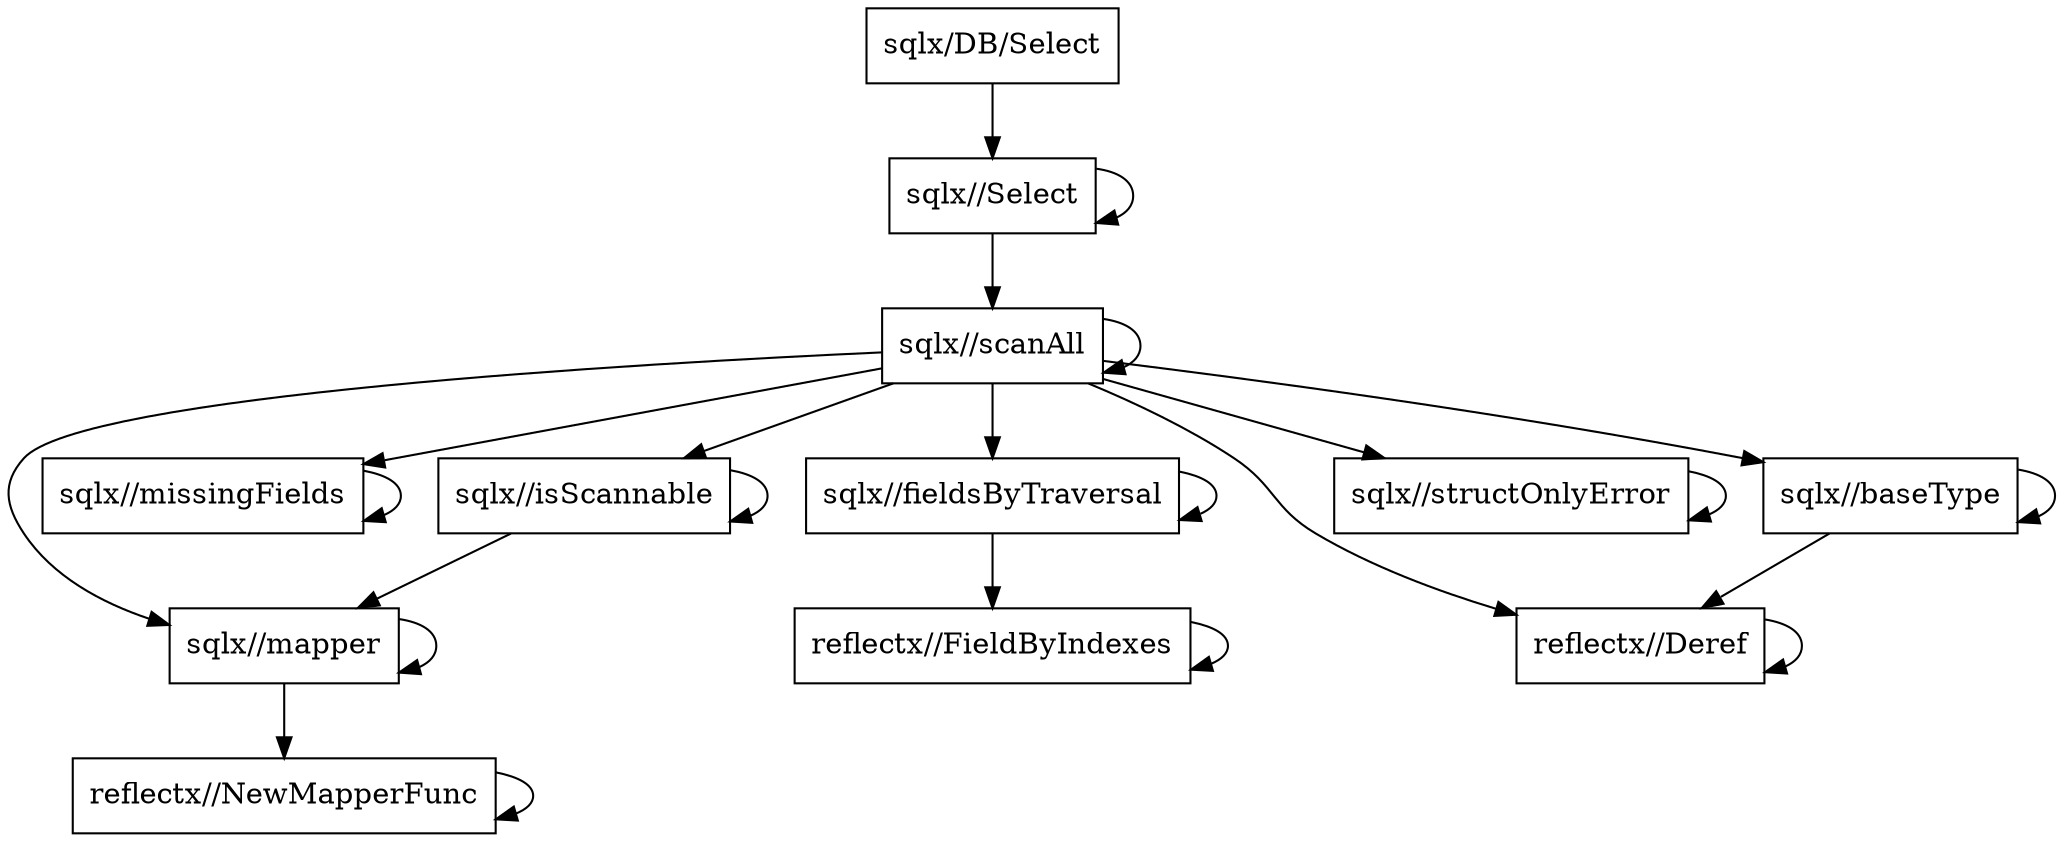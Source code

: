 digraph gph {
"sqlx/DB/Select" [label="sqlx/DB/Select", shape="box"];
"sqlx//Select" [label="sqlx//Select", shape="box"];
"sqlx//Select" [label="sqlx//Select", shape="box"];
"sqlx//Select" [label="sqlx//Select", shape="box"];
"sqlx//scanAll" [label="sqlx//scanAll", shape="box"];
"sqlx//mapper" [label="sqlx//mapper", shape="box"];
"sqlx//mapper" [label="sqlx//mapper", shape="box"];
"sqlx//mapper" [label="sqlx//mapper", shape="box"];
"sqlx//mapper" [label="sqlx//mapper", shape="box"];
"sqlx//mapper" [label="sqlx//mapper", shape="box"];
"reflectx//NewMapperFunc" [label="reflectx//NewMapperFunc", shape="box"];
"reflectx//NewMapperFunc" [label="reflectx//NewMapperFunc", shape="box"];
"reflectx//NewMapperFunc" [label="reflectx//NewMapperFunc", shape="box"];
"reflectx//NewMapperFunc" [label="reflectx//NewMapperFunc", shape="box"];
"reflectx//NewMapperFunc" [label="reflectx//NewMapperFunc", shape="box"];
"reflectx//NewMapperFunc" [label="reflectx//NewMapperFunc", shape="box"];
"reflectx//NewMapperFunc" [label="reflectx//NewMapperFunc", shape="box"];
"reflectx//NewMapperFunc" [label="reflectx//NewMapperFunc", shape="box"];
"reflectx//NewMapperFunc" [label="reflectx//NewMapperFunc", shape="box"];
"reflectx//NewMapperFunc" [label="reflectx//NewMapperFunc", shape="box"];
"sqlx//missingFields" [label="sqlx//missingFields", shape="box"];
"sqlx//missingFields" [label="sqlx//missingFields", shape="box"];
"sqlx//missingFields" [label="sqlx//missingFields", shape="box"];
"sqlx//missingFields" [label="sqlx//missingFields", shape="box"];
"sqlx//missingFields" [label="sqlx//missingFields", shape="box"];
"sqlx//fieldsByTraversal" [label="sqlx//fieldsByTraversal", shape="box"];
"sqlx//fieldsByTraversal" [label="sqlx//fieldsByTraversal", shape="box"];
"sqlx//fieldsByTraversal" [label="sqlx//fieldsByTraversal", shape="box"];
"sqlx//fieldsByTraversal" [label="sqlx//fieldsByTraversal", shape="box"];
"sqlx//fieldsByTraversal" [label="sqlx//fieldsByTraversal", shape="box"];
"reflectx//FieldByIndexes" [label="reflectx//FieldByIndexes", shape="box"];
"reflectx//FieldByIndexes" [label="reflectx//FieldByIndexes", shape="box"];
"reflectx//FieldByIndexes" [label="reflectx//FieldByIndexes", shape="box"];
"reflectx//FieldByIndexes" [label="reflectx//FieldByIndexes", shape="box"];
"reflectx//FieldByIndexes" [label="reflectx//FieldByIndexes", shape="box"];
"reflectx//FieldByIndexes" [label="reflectx//FieldByIndexes", shape="box"];
"reflectx//FieldByIndexes" [label="reflectx//FieldByIndexes", shape="box"];
"reflectx//FieldByIndexes" [label="reflectx//FieldByIndexes", shape="box"];
"reflectx//FieldByIndexes" [label="reflectx//FieldByIndexes", shape="box"];
"reflectx//FieldByIndexes" [label="reflectx//FieldByIndexes", shape="box"];
"sqlx//scanAll" [label="sqlx//scanAll", shape="box"];
"sqlx//scanAll" [label="sqlx//scanAll", shape="box"];
"reflectx//Deref" [label="reflectx//Deref", shape="box"];
"reflectx//Deref" [label="reflectx//Deref", shape="box"];
"reflectx//Deref" [label="reflectx//Deref", shape="box"];
"sqlx//isScannable" [label="sqlx//isScannable", shape="box"];
"sqlx//isScannable" [label="sqlx//isScannable", shape="box"];
"sqlx//isScannable" [label="sqlx//isScannable", shape="box"];
"sqlx//mapper" [label="sqlx//mapper", shape="box"];
"sqlx//mapper" [label="sqlx//mapper", shape="box"];
"sqlx//mapper" [label="sqlx//mapper", shape="box"];
"reflectx//NewMapperFunc" [label="reflectx//NewMapperFunc", shape="box"];
"sqlx//structOnlyError" [label="sqlx//structOnlyError", shape="box"];
"sqlx//structOnlyError" [label="sqlx//structOnlyError", shape="box"];
"sqlx//structOnlyError" [label="sqlx//structOnlyError", shape="box"];
"sqlx//mapper" [label="sqlx//mapper", shape="box"];
"sqlx//mapper" [label="sqlx//mapper", shape="box"];
"sqlx//mapper" [label="sqlx//mapper", shape="box"];
"reflectx//NewMapperFunc" [label="reflectx//NewMapperFunc", shape="box"];
"reflectx//NewMapperFunc" [label="reflectx//NewMapperFunc", shape="box"];
"reflectx//NewMapperFunc" [label="reflectx//NewMapperFunc", shape="box"];
"sqlx//missingFields" [label="sqlx//missingFields", shape="box"];
"sqlx//missingFields" [label="sqlx//missingFields", shape="box"];
"sqlx//missingFields" [label="sqlx//missingFields", shape="box"];
"sqlx//fieldsByTraversal" [label="sqlx//fieldsByTraversal", shape="box"];
"sqlx//fieldsByTraversal" [label="sqlx//fieldsByTraversal", shape="box"];
"sqlx//fieldsByTraversal" [label="sqlx//fieldsByTraversal", shape="box"];
"reflectx//FieldByIndexes" [label="reflectx//FieldByIndexes", shape="box"];
"reflectx//FieldByIndexes" [label="reflectx//FieldByIndexes", shape="box"];
"reflectx//FieldByIndexes" [label="reflectx//FieldByIndexes", shape="box"];
"sqlx//scanAll" [label="sqlx//scanAll", shape="box"];
"sqlx//mapper" [label="sqlx//mapper", shape="box"];
"sqlx//mapper" [label="sqlx//mapper", shape="box"];
"reflectx//NewMapperFunc" [label="reflectx//NewMapperFunc", shape="box"];
"sqlx//missingFields" [label="sqlx//missingFields", shape="box"];
"sqlx//missingFields" [label="sqlx//missingFields", shape="box"];
"sqlx//fieldsByTraversal" [label="sqlx//fieldsByTraversal", shape="box"];
"sqlx//fieldsByTraversal" [label="sqlx//fieldsByTraversal", shape="box"];
"reflectx//FieldByIndexes" [label="reflectx//FieldByIndexes", shape="box"];
"sqlx//scanAll" [label="sqlx//scanAll", shape="box"];
"sqlx//mapper" [label="sqlx//mapper", shape="box"];
"sqlx//missingFields" [label="sqlx//missingFields", shape="box"];
"sqlx//fieldsByTraversal" [label="sqlx//fieldsByTraversal", shape="box"];
"sqlx//scanAll" [label="sqlx//scanAll", shape="box"];
"sqlx//baseType" [label="sqlx//baseType", shape="box"];
"reflectx//Deref" [label="reflectx//Deref", shape="box"];
"sqlx//isScannable" [label="sqlx//isScannable", shape="box"];
"sqlx//structOnlyError" [label="sqlx//structOnlyError", shape="box"];
"sqlx//baseType" [label="sqlx//baseType", shape="box"];
"sqlx//baseType" [label="sqlx//baseType", shape="box"];
"reflectx//Deref" [label="reflectx//Deref", shape="box"];
"reflectx//Deref" [label="reflectx//Deref", shape="box"];
"reflectx//Deref" [label="reflectx//Deref", shape="box"];
"sqlx//isScannable" [label="sqlx//isScannable", shape="box"];
"sqlx//isScannable" [label="sqlx//isScannable", shape="box"];
"sqlx//mapper" [label="sqlx//mapper", shape="box"];
"sqlx//structOnlyError" [label="sqlx//structOnlyError", shape="box"];
"sqlx//structOnlyError" [label="sqlx//structOnlyError", shape="box"];
"sqlx//baseType" [label="sqlx//baseType", shape="box"];
"sqlx//baseType" [label="sqlx//baseType", shape="box"];
"sqlx//baseType" [label="sqlx//baseType", shape="box"];
"reflectx//Deref" [label="reflectx//Deref", shape="box"];
"reflectx//Deref" [label="reflectx//Deref", shape="box"];
"reflectx//Deref" [label="reflectx//Deref", shape="box"];
"sqlx//baseType" [label="sqlx//baseType", shape="box"];
"sqlx//baseType" [label="sqlx//baseType", shape="box"];
"sqlx//baseType" [label="sqlx//baseType", shape="box"];
"sqlx//baseType" [label="sqlx//baseType", shape="box"];
"reflectx//Deref" [label="reflectx//Deref", shape="box"];
"reflectx//Deref" [label="reflectx//Deref", shape="box"];
"reflectx//Deref" [label="reflectx//Deref", shape="box"];
"reflectx//Deref" [label="reflectx//Deref", shape="box"];
"reflectx//Deref" [label="reflectx//Deref", shape="box"];
"reflectx//Deref" [label="reflectx//Deref", shape="box"];
"reflectx//Deref" [label="reflectx//Deref", shape="box"];
"reflectx//Deref" [label="reflectx//Deref", shape="box"];
"reflectx//Deref" [label="reflectx//Deref", shape="box"];
"reflectx//Deref" [label="reflectx//Deref", shape="box"];
"sqlx//isScannable" [label="sqlx//isScannable", shape="box"];
"sqlx//mapper" [label="sqlx//mapper", shape="box"];
"sqlx//mapper" [label="sqlx//mapper", shape="box"];
"sqlx//mapper" [label="sqlx//mapper", shape="box"];
"reflectx//NewMapperFunc" [label="reflectx//NewMapperFunc", shape="box"];
"reflectx//NewMapperFunc" [label="reflectx//NewMapperFunc", shape="box"];
"reflectx//NewMapperFunc" [label="reflectx//NewMapperFunc", shape="box"];
"sqlx//isScannable" [label="sqlx//isScannable", shape="box"];
"sqlx//isScannable" [label="sqlx//isScannable", shape="box"];
"sqlx//isScannable" [label="sqlx//isScannable", shape="box"];
"sqlx//mapper" [label="sqlx//mapper", shape="box"];
"sqlx//mapper" [label="sqlx//mapper", shape="box"];
"reflectx//NewMapperFunc" [label="reflectx//NewMapperFunc", shape="box"];
"sqlx//mapper" [label="sqlx//mapper", shape="box"];
"sqlx//structOnlyError" [label="sqlx//structOnlyError", shape="box"];
"sqlx//structOnlyError" [label="sqlx//structOnlyError", shape="box"];
"sqlx//structOnlyError" [label="sqlx//structOnlyError", shape="box"];
"sqlx//structOnlyError" [label="sqlx//structOnlyError", shape="box"];
"sqlx//mapper" [label="sqlx//mapper", shape="box"];
"sqlx//mapper" [label="sqlx//mapper", shape="box"];
"sqlx//mapper" [label="sqlx//mapper", shape="box"];
"sqlx//mapper" [label="sqlx//mapper", shape="box"];
"reflectx//NewMapperFunc" [label="reflectx//NewMapperFunc", shape="box"];
"reflectx//NewMapperFunc" [label="reflectx//NewMapperFunc", shape="box"];
"reflectx//NewMapperFunc" [label="reflectx//NewMapperFunc", shape="box"];
"reflectx//NewMapperFunc" [label="reflectx//NewMapperFunc", shape="box"];
"reflectx//NewMapperFunc" [label="reflectx//NewMapperFunc", shape="box"];
"reflectx//NewMapperFunc" [label="reflectx//NewMapperFunc", shape="box"];
"sqlx//missingFields" [label="sqlx//missingFields", shape="box"];
"sqlx//missingFields" [label="sqlx//missingFields", shape="box"];
"sqlx//missingFields" [label="sqlx//missingFields", shape="box"];
"sqlx//missingFields" [label="sqlx//missingFields", shape="box"];
"sqlx//fieldsByTraversal" [label="sqlx//fieldsByTraversal", shape="box"];
"sqlx//fieldsByTraversal" [label="sqlx//fieldsByTraversal", shape="box"];
"sqlx//fieldsByTraversal" [label="sqlx//fieldsByTraversal", shape="box"];
"sqlx//fieldsByTraversal" [label="sqlx//fieldsByTraversal", shape="box"];
"reflectx//FieldByIndexes" [label="reflectx//FieldByIndexes", shape="box"];
"reflectx//FieldByIndexes" [label="reflectx//FieldByIndexes", shape="box"];
"reflectx//FieldByIndexes" [label="reflectx//FieldByIndexes", shape="box"];
"reflectx//FieldByIndexes" [label="reflectx//FieldByIndexes", shape="box"];
"reflectx//FieldByIndexes" [label="reflectx//FieldByIndexes", shape="box"];
"reflectx//FieldByIndexes" [label="reflectx//FieldByIndexes", shape="box"];
"sqlx//baseType" [label="sqlx//baseType", shape="box"];
"sqlx//baseType" [label="sqlx//baseType", shape="box"];
"sqlx//baseType" [label="sqlx//baseType", shape="box"];
"sqlx//baseType" [label="sqlx//baseType", shape="box"];
"sqlx//baseType" [label="sqlx//baseType", shape="box"];
"reflectx//Deref" [label="reflectx//Deref", shape="box"];
"reflectx//Deref" [label="reflectx//Deref", shape="box"];
"reflectx//Deref" [label="reflectx//Deref", shape="box"];
"reflectx//Deref" [label="reflectx//Deref", shape="box"];
"reflectx//Deref" [label="reflectx//Deref", shape="box"];
"reflectx//Deref" [label="reflectx//Deref", shape="box"];
"reflectx//Deref" [label="reflectx//Deref", shape="box"];
"reflectx//Deref" [label="reflectx//Deref", shape="box"];
"reflectx//Deref" [label="reflectx//Deref", shape="box"];
"reflectx//Deref" [label="reflectx//Deref", shape="box"];
"reflectx//Deref" [label="reflectx//Deref", shape="box"];
"reflectx//Deref" [label="reflectx//Deref", shape="box"];
"reflectx//Deref" [label="reflectx//Deref", shape="box"];
"reflectx//Deref" [label="reflectx//Deref", shape="box"];
"reflectx//Deref" [label="reflectx//Deref", shape="box"];
"sqlx//isScannable" [label="sqlx//isScannable", shape="box"];
"sqlx//isScannable" [label="sqlx//isScannable", shape="box"];
"sqlx//isScannable" [label="sqlx//isScannable", shape="box"];
"sqlx//mapper" [label="sqlx//mapper", shape="box"];
"sqlx//mapper" [label="sqlx//mapper", shape="box"];
"reflectx//NewMapperFunc" [label="reflectx//NewMapperFunc", shape="box"];
"sqlx//isScannable" [label="sqlx//isScannable", shape="box"];
"sqlx//isScannable" [label="sqlx//isScannable", shape="box"];
"sqlx//mapper" [label="sqlx//mapper", shape="box"];
"sqlx//mapper" [label="sqlx//mapper", shape="box"];
"sqlx//mapper" [label="sqlx//mapper", shape="box"];
"sqlx//mapper" [label="sqlx//mapper", shape="box"];
"reflectx//NewMapperFunc" [label="reflectx//NewMapperFunc", shape="box"];
"reflectx//NewMapperFunc" [label="reflectx//NewMapperFunc", shape="box"];
"reflectx//NewMapperFunc" [label="reflectx//NewMapperFunc", shape="box"];
"sqlx//mapper" [label="sqlx//mapper", shape="box"];
"sqlx//mapper" [label="sqlx//mapper", shape="box"];
"sqlx//mapper" [label="sqlx//mapper", shape="box"];
"sqlx//mapper" [label="sqlx//mapper", shape="box"];
"reflectx//NewMapperFunc" [label="reflectx//NewMapperFunc", shape="box"];
"reflectx//NewMapperFunc" [label="reflectx//NewMapperFunc", shape="box"];
"reflectx//NewMapperFunc" [label="reflectx//NewMapperFunc", shape="box"];
"reflectx//NewMapperFunc" [label="reflectx//NewMapperFunc", shape="box"];
"reflectx//NewMapperFunc" [label="reflectx//NewMapperFunc", shape="box"];
"reflectx//NewMapperFunc" [label="reflectx//NewMapperFunc", shape="box"];
"sqlx//structOnlyError" [label="sqlx//structOnlyError", shape="box"];
"sqlx//structOnlyError" [label="sqlx//structOnlyError", shape="box"];
"sqlx//structOnlyError" [label="sqlx//structOnlyError", shape="box"];
"sqlx//structOnlyError" [label="sqlx//structOnlyError", shape="box"];
"sqlx//structOnlyError" [label="sqlx//structOnlyError", shape="box"];
"sqlx//Select" [label="sqlx//Select", shape="box"];
"sqlx//Select" [label="sqlx//Select", shape="box"];
"sqlx//Select" [label="sqlx//Select", shape="box"];
"sqlx//Select" [label="sqlx//Select", shape="box"];
"sqlx//Select" [label="sqlx//Select", shape="box"];
"sqlx//Select" [label="sqlx//Select", shape="box"];
"sqlx//scanAll" [label="sqlx//scanAll", shape="box"];
"sqlx//scanAll" [label="sqlx//scanAll", shape="box"];
"sqlx//isScannable" [label="sqlx//isScannable", shape="box"];
"sqlx//structOnlyError" [label="sqlx//structOnlyError", shape="box"];
"sqlx//mapper" [label="sqlx//mapper", shape="box"];
"sqlx//missingFields" [label="sqlx//missingFields", shape="box"];
"sqlx//fieldsByTraversal" [label="sqlx//fieldsByTraversal", shape="box"];
"sqlx//scanAll" [label="sqlx//scanAll", shape="box"];
"sqlx//baseType" [label="sqlx//baseType", shape="box"];
"reflectx//Deref" [label="reflectx//Deref", shape="box"];
"sqlx//scanAll" [label="sqlx//scanAll", shape="box"];
"sqlx//scanAll" [label="sqlx//scanAll", shape="box"];
"sqlx//structOnlyError" [label="sqlx//structOnlyError", shape="box"];
"sqlx//mapper" [label="sqlx//mapper", shape="box"];
"sqlx//missingFields" [label="sqlx//missingFields", shape="box"];
"sqlx//fieldsByTraversal" [label="sqlx//fieldsByTraversal", shape="box"];
"sqlx//scanAll" [label="sqlx//scanAll", shape="box"];
"sqlx//baseType" [label="sqlx//baseType", shape="box"];
"reflectx//Deref" [label="reflectx//Deref", shape="box"];
"sqlx//isScannable" [label="sqlx//isScannable", shape="box"];
"sqlx//baseType" [label="sqlx//baseType", shape="box"];
"sqlx//baseType" [label="sqlx//baseType", shape="box"];
"reflectx//Deref" [label="reflectx//Deref", shape="box"];
"reflectx//Deref" [label="reflectx//Deref", shape="box"];
"reflectx//Deref" [label="reflectx//Deref", shape="box"];
"sqlx//isScannable" [label="sqlx//isScannable", shape="box"];
"sqlx//isScannable" [label="sqlx//isScannable", shape="box"];
"sqlx//mapper" [label="sqlx//mapper", shape="box"];
"sqlx//structOnlyError" [label="sqlx//structOnlyError", shape="box"];
"sqlx//structOnlyError" [label="sqlx//structOnlyError", shape="box"];
"sqlx//mapper" [label="sqlx//mapper", shape="box"];
"sqlx//mapper" [label="sqlx//mapper", shape="box"];
"reflectx//NewMapperFunc" [label="reflectx//NewMapperFunc", shape="box"];
"sqlx//missingFields" [label="sqlx//missingFields", shape="box"];
"sqlx//missingFields" [label="sqlx//missingFields", shape="box"];
"sqlx//fieldsByTraversal" [label="sqlx//fieldsByTraversal", shape="box"];
"sqlx//fieldsByTraversal" [label="sqlx//fieldsByTraversal", shape="box"];
"reflectx//FieldByIndexes" [label="reflectx//FieldByIndexes", shape="box"];
"sqlx//scanAll" [label="sqlx//scanAll", shape="box"];
"sqlx//isScannable" [label="sqlx//isScannable", shape="box"];
"sqlx//isScannable" [label="sqlx//isScannable", shape="box"];
"sqlx//isScannable" [label="sqlx//isScannable", shape="box"];
"sqlx//mapper" [label="sqlx//mapper", shape="box"];
"sqlx//mapper" [label="sqlx//mapper", shape="box"];
"sqlx//mapper" [label="sqlx//mapper", shape="box"];
"reflectx//NewMapperFunc" [label="reflectx//NewMapperFunc", shape="box"];
"sqlx//structOnlyError" [label="sqlx//structOnlyError", shape="box"];
"sqlx//structOnlyError" [label="sqlx//structOnlyError", shape="box"];
"sqlx//structOnlyError" [label="sqlx//structOnlyError", shape="box"];
"sqlx//mapper" [label="sqlx//mapper", shape="box"];
"sqlx//mapper" [label="sqlx//mapper", shape="box"];
"reflectx//NewMapperFunc" [label="reflectx//NewMapperFunc", shape="box"];
"sqlx//mapper" [label="sqlx//mapper", shape="box"];
"reflectx//NewMapperFunc" [label="reflectx//NewMapperFunc", shape="box"];
"reflectx//NewMapperFunc" [label="reflectx//NewMapperFunc", shape="box"];
"sqlx//missingFields" [label="sqlx//missingFields", shape="box"];
"sqlx//missingFields" [label="sqlx//missingFields", shape="box"];
"sqlx//missingFields" [label="sqlx//missingFields", shape="box"];
"sqlx//fieldsByTraversal" [label="sqlx//fieldsByTraversal", shape="box"];
"sqlx//fieldsByTraversal" [label="sqlx//fieldsByTraversal", shape="box"];
"sqlx//fieldsByTraversal" [label="sqlx//fieldsByTraversal", shape="box"];
"reflectx//FieldByIndexes" [label="reflectx//FieldByIndexes", shape="box"];
"reflectx//FieldByIndexes" [label="reflectx//FieldByIndexes", shape="box"];
"reflectx//FieldByIndexes" [label="reflectx//FieldByIndexes", shape="box"];
"sqlx//scanAll" [label="sqlx//scanAll", shape="box"];
"sqlx//fieldsByTraversal" [label="sqlx//fieldsByTraversal", shape="box"];
"sqlx//fieldsByTraversal" [label="sqlx//fieldsByTraversal", shape="box"];
"reflectx//FieldByIndexes" [label="reflectx//FieldByIndexes", shape="box"];
"sqlx//scanAll" [label="sqlx//scanAll", shape="box"];
"sqlx//baseType" [label="sqlx//baseType", shape="box"];
"reflectx//Deref" [label="reflectx//Deref", shape="box"];
"sqlx//isScannable" [label="sqlx//isScannable", shape="box"];
"sqlx//structOnlyError" [label="sqlx//structOnlyError", shape="box"];
"sqlx//mapper" [label="sqlx//mapper", shape="box"];
"sqlx//missingFields" [label="sqlx//missingFields", shape="box"];
"sqlx//fieldsByTraversal" [label="sqlx//fieldsByTraversal", shape="box"];
"sqlx//scanAll" [label="sqlx//scanAll", shape="box"];
"sqlx//baseType" [label="sqlx//baseType", shape="box"];
"sqlx//baseType" [label="sqlx//baseType", shape="box"];
"reflectx//Deref" [label="reflectx//Deref", shape="box"];
"reflectx//Deref" [label="reflectx//Deref", shape="box"];
"reflectx//Deref" [label="reflectx//Deref", shape="box"];
"sqlx//isScannable" [label="sqlx//isScannable", shape="box"];
"sqlx//isScannable" [label="sqlx//isScannable", shape="box"];
"sqlx//mapper" [label="sqlx//mapper", shape="box"];
"sqlx//structOnlyError" [label="sqlx//structOnlyError", shape="box"];
"sqlx//structOnlyError" [label="sqlx//structOnlyError", shape="box"];
"sqlx//mapper" [label="sqlx//mapper", shape="box"];
"sqlx//mapper" [label="sqlx//mapper", shape="box"];
"reflectx//NewMapperFunc" [label="reflectx//NewMapperFunc", shape="box"];
"sqlx//missingFields" [label="sqlx//missingFields", shape="box"];
"sqlx//missingFields" [label="sqlx//missingFields", shape="box"];
"sqlx//baseType" [label="sqlx//baseType", shape="box"];
"reflectx//Deref" [label="reflectx//Deref", shape="box"];
"reflectx//Deref" [label="reflectx//Deref", shape="box"];
"sqlx//baseType" [label="sqlx//baseType", shape="box"];
"sqlx//baseType" [label="sqlx//baseType", shape="box"];
"reflectx//Deref" [label="reflectx//Deref", shape="box"];
"reflectx//Deref" [label="reflectx//Deref", shape="box"];
"reflectx//Deref" [label="reflectx//Deref", shape="box"];
"reflectx//Deref" [label="reflectx//Deref", shape="box"];
"sqlx//scanAll" [label="sqlx//scanAll", shape="box"];
"sqlx//structOnlyError" [label="sqlx//structOnlyError", shape="box"];
"sqlx//structOnlyError" [label="sqlx//structOnlyError", shape="box"];
"sqlx//structOnlyError" [label="sqlx//structOnlyError", shape="box"];
"sqlx//structOnlyError" [label="sqlx//structOnlyError", shape="box"];
"sqlx//mapper" [label="sqlx//mapper", shape="box"];
"sqlx//mapper" [label="sqlx//mapper", shape="box"];
"sqlx//mapper" [label="sqlx//mapper", shape="box"];
"sqlx//mapper" [label="sqlx//mapper", shape="box"];
"reflectx//NewMapperFunc" [label="reflectx//NewMapperFunc", shape="box"];
"reflectx//NewMapperFunc" [label="reflectx//NewMapperFunc", shape="box"];
"reflectx//NewMapperFunc" [label="reflectx//NewMapperFunc", shape="box"];
"reflectx//NewMapperFunc" [label="reflectx//NewMapperFunc", shape="box"];
"reflectx//NewMapperFunc" [label="reflectx//NewMapperFunc", shape="box"];
"reflectx//NewMapperFunc" [label="reflectx//NewMapperFunc", shape="box"];
"sqlx//missingFields" [label="sqlx//missingFields", shape="box"];
"sqlx//missingFields" [label="sqlx//missingFields", shape="box"];
"sqlx//missingFields" [label="sqlx//missingFields", shape="box"];
"sqlx//missingFields" [label="sqlx//missingFields", shape="box"];
"sqlx//fieldsByTraversal" [label="sqlx//fieldsByTraversal", shape="box"];
"sqlx//fieldsByTraversal" [label="sqlx//fieldsByTraversal", shape="box"];
"sqlx//fieldsByTraversal" [label="sqlx//fieldsByTraversal", shape="box"];
"sqlx//fieldsByTraversal" [label="sqlx//fieldsByTraversal", shape="box"];
"reflectx//FieldByIndexes" [label="reflectx//FieldByIndexes", shape="box"];
"reflectx//FieldByIndexes" [label="reflectx//FieldByIndexes", shape="box"];
"reflectx//FieldByIndexes" [label="reflectx//FieldByIndexes", shape="box"];
"reflectx//FieldByIndexes" [label="reflectx//FieldByIndexes", shape="box"];
"reflectx//FieldByIndexes" [label="reflectx//FieldByIndexes", shape="box"];
"reflectx//FieldByIndexes" [label="reflectx//FieldByIndexes", shape="box"];
"sqlx//scanAll" [label="sqlx//scanAll", shape="box"];
"sqlx//mapper" [label="sqlx//mapper", shape="box"];
"reflectx//NewMapperFunc" [label="reflectx//NewMapperFunc", shape="box"];
"reflectx//NewMapperFunc" [label="reflectx//NewMapperFunc", shape="box"];
"sqlx//mapper" [label="sqlx//mapper", shape="box"];
"sqlx//mapper" [label="sqlx//mapper", shape="box"];
"reflectx//NewMapperFunc" [label="reflectx//NewMapperFunc", shape="box"];
"sqlx//missingFields" [label="sqlx//missingFields", shape="box"];
"sqlx//missingFields" [label="sqlx//missingFields", shape="box"];
"sqlx//missingFields" [label="sqlx//missingFields", shape="box"];
"sqlx//fieldsByTraversal" [label="sqlx//fieldsByTraversal", shape="box"];
"sqlx//fieldsByTraversal" [label="sqlx//fieldsByTraversal", shape="box"];
"sqlx//fieldsByTraversal" [label="sqlx//fieldsByTraversal", shape="box"];
"reflectx//FieldByIndexes" [label="reflectx//FieldByIndexes", shape="box"];
"reflectx//FieldByIndexes" [label="reflectx//FieldByIndexes", shape="box"];
"reflectx//FieldByIndexes" [label="reflectx//FieldByIndexes", shape="box"];
"sqlx//scanAll" [label="sqlx//scanAll", shape="box"];
"sqlx//isScannable" [label="sqlx//isScannable", shape="box"];
"sqlx//isScannable" [label="sqlx//isScannable", shape="box"];
"sqlx//mapper" [label="sqlx//mapper", shape="box"];
"sqlx//structOnlyError" [label="sqlx//structOnlyError", shape="box"];
"sqlx//structOnlyError" [label="sqlx//structOnlyError", shape="box"];
"sqlx//mapper" [label="sqlx//mapper", shape="box"];
"reflectx//NewMapperFunc" [label="reflectx//NewMapperFunc", shape="box"];
"sqlx//mapper" [label="sqlx//mapper", shape="box"];
"sqlx//missingFields" [label="sqlx//missingFields", shape="box"];
"sqlx//missingFields" [label="sqlx//missingFields", shape="box"];
"sqlx//fieldsByTraversal" [label="sqlx//fieldsByTraversal", shape="box"];
"sqlx//fieldsByTraversal" [label="sqlx//fieldsByTraversal", shape="box"];
"reflectx//FieldByIndexes" [label="reflectx//FieldByIndexes", shape="box"];
"sqlx//scanAll" [label="sqlx//scanAll", shape="box"];
"sqlx//fieldsByTraversal" [label="sqlx//fieldsByTraversal", shape="box"];
"sqlx//scanAll" [label="sqlx//scanAll", shape="box"];
"sqlx//baseType" [label="sqlx//baseType", shape="box"];
"reflectx//Deref" [label="reflectx//Deref", shape="box"];
"sqlx//isScannable" [label="sqlx//isScannable", shape="box"];
"sqlx//structOnlyError" [label="sqlx//structOnlyError", shape="box"];
"sqlx//mapper" [label="sqlx//mapper", shape="box"];
"sqlx//missingFields" [label="sqlx//missingFields", shape="box"];
"sqlx//baseType" [label="sqlx//baseType", shape="box"];
"sqlx//baseType" [label="sqlx//baseType", shape="box"];
"reflectx//Deref" [label="reflectx//Deref", shape="box"];
"reflectx//Deref" [label="reflectx//Deref", shape="box"];
"reflectx//Deref" [label="reflectx//Deref", shape="box"];
"sqlx//baseType" [label="sqlx//baseType", shape="box"];
"sqlx//baseType" [label="sqlx//baseType", shape="box"];
"sqlx//baseType" [label="sqlx//baseType", shape="box"];
"reflectx//Deref" [label="reflectx//Deref", shape="box"];
"reflectx//Deref" [label="reflectx//Deref", shape="box"];
"reflectx//Deref" [label="reflectx//Deref", shape="box"];
"reflectx//Deref" [label="reflectx//Deref", shape="box"];
"reflectx//Deref" [label="reflectx//Deref", shape="box"];
"reflectx//Deref" [label="reflectx//Deref", shape="box"];
"sqlx//isScannable" [label="sqlx//isScannable", shape="box"];
"sqlx//isScannable" [label="sqlx//isScannable", shape="box"];
"sqlx//isScannable" [label="sqlx//isScannable", shape="box"];
"sqlx//mapper" [label="sqlx//mapper", shape="box"];
"sqlx//mapper" [label="sqlx//mapper", shape="box"];
"reflectx//NewMapperFunc" [label="reflectx//NewMapperFunc", shape="box"];
"sqlx//mapper" [label="sqlx//mapper", shape="box"];
"sqlx//structOnlyError" [label="sqlx//structOnlyError", shape="box"];
"sqlx//structOnlyError" [label="sqlx//structOnlyError", shape="box"];
"sqlx//structOnlyError" [label="sqlx//structOnlyError", shape="box"];
"sqlx//baseType" [label="sqlx//baseType", shape="box"];
"sqlx//baseType" [label="sqlx//baseType", shape="box"];
"sqlx//baseType" [label="sqlx//baseType", shape="box"];
"sqlx//baseType" [label="sqlx//baseType", shape="box"];
"reflectx//Deref" [label="reflectx//Deref", shape="box"];
"reflectx//Deref" [label="reflectx//Deref", shape="box"];
"reflectx//Deref" [label="reflectx//Deref", shape="box"];
"reflectx//Deref" [label="reflectx//Deref", shape="box"];
"reflectx//Deref" [label="reflectx//Deref", shape="box"];
"reflectx//Deref" [label="reflectx//Deref", shape="box"];
"reflectx//Deref" [label="reflectx//Deref", shape="box"];
"reflectx//Deref" [label="reflectx//Deref", shape="box"];
"reflectx//Deref" [label="reflectx//Deref", shape="box"];
"reflectx//Deref" [label="reflectx//Deref", shape="box"];
"sqlx//isScannable" [label="sqlx//isScannable", shape="box"];
"sqlx//isScannable" [label="sqlx//isScannable", shape="box"];
"sqlx//isScannable" [label="sqlx//isScannable", shape="box"];
"sqlx//mapper" [label="sqlx//mapper", shape="box"];
"sqlx//isScannable" [label="sqlx//isScannable", shape="box"];
"sqlx//mapper" [label="sqlx//mapper", shape="box"];
"sqlx//mapper" [label="sqlx//mapper", shape="box"];
"reflectx//NewMapperFunc" [label="reflectx//NewMapperFunc", shape="box"];
"sqlx//mapper" [label="sqlx//mapper", shape="box"];
"sqlx//mapper" [label="sqlx//mapper", shape="box"];
"sqlx//mapper" [label="sqlx//mapper", shape="box"];
"reflectx//NewMapperFunc" [label="reflectx//NewMapperFunc", shape="box"];
"reflectx//NewMapperFunc" [label="reflectx//NewMapperFunc", shape="box"];
"reflectx//NewMapperFunc" [label="reflectx//NewMapperFunc", shape="box"];
"sqlx//scanAll" [label="sqlx//scanAll", shape="box"];
"sqlx//baseType" [label="sqlx//baseType", shape="box"];
"sqlx//baseType" [label="sqlx//baseType", shape="box"];
"sqlx//baseType" [label="sqlx//baseType", shape="box"];
"sqlx//baseType" [label="sqlx//baseType", shape="box"];
"reflectx//Deref" [label="reflectx//Deref", shape="box"];
"reflectx//Deref" [label="reflectx//Deref", shape="box"];
"sqlx//baseType" [label="sqlx//baseType", shape="box"];
"reflectx//Deref" [label="reflectx//Deref", shape="box"];
"sqlx//baseType" [label="sqlx//baseType", shape="box"];
"reflectx//Deref" [label="reflectx//Deref", shape="box"];
"reflectx//Deref" [label="reflectx//Deref", shape="box"];
"reflectx//Deref" [label="reflectx//Deref", shape="box"];
"reflectx//Deref" [label="reflectx//Deref", shape="box"];
"reflectx//Deref" [label="reflectx//Deref", shape="box"];
"reflectx//Deref" [label="reflectx//Deref", shape="box"];
"reflectx//Deref" [label="reflectx//Deref", shape="box"];
"reflectx//Deref" [label="reflectx//Deref", shape="box"];
"reflectx//Deref" [label="reflectx//Deref", shape="box"];
"reflectx//Deref" [label="reflectx//Deref", shape="box"];
"reflectx//Deref" [label="reflectx//Deref", shape="box"];
"reflectx//Deref" [label="reflectx//Deref", shape="box"];
"reflectx//Deref" [label="reflectx//Deref", shape="box"];
"reflectx//Deref" [label="reflectx//Deref", shape="box"];
"reflectx//Deref" [label="reflectx//Deref", shape="box"];
"reflectx//Deref" [label="reflectx//Deref", shape="box"];
"reflectx//Deref" [label="reflectx//Deref", shape="box"];
"reflectx//Deref" [label="reflectx//Deref", shape="box"];
"sqlx//isScannable" [label="sqlx//isScannable", shape="box"];
"sqlx//mapper" [label="sqlx//mapper", shape="box"];
"sqlx//mapper" [label="sqlx//mapper", shape="box"];
"sqlx//mapper" [label="sqlx//mapper", shape="box"];
"sqlx//mapper" [label="sqlx//mapper", shape="box"];
"reflectx//NewMapperFunc" [label="reflectx//NewMapperFunc", shape="box"];
"sqlx//mapper" [label="sqlx//mapper", shape="box"];
"reflectx//NewMapperFunc" [label="reflectx//NewMapperFunc", shape="box"];
"reflectx//NewMapperFunc" [label="reflectx//NewMapperFunc", shape="box"];
"reflectx//NewMapperFunc" [label="reflectx//NewMapperFunc", shape="box"];
"reflectx//NewMapperFunc" [label="reflectx//NewMapperFunc", shape="box"];
"reflectx//NewMapperFunc" [label="reflectx//NewMapperFunc", shape="box"];
"reflectx//NewMapperFunc" [label="reflectx//NewMapperFunc", shape="box"];
"reflectx//NewMapperFunc" [label="reflectx//NewMapperFunc", shape="box"];
"reflectx//NewMapperFunc" [label="reflectx//NewMapperFunc", shape="box"];
"reflectx//NewMapperFunc" [label="reflectx//NewMapperFunc", shape="box"];
"sqlx//isScannable" [label="sqlx//isScannable", shape="box"];
"sqlx//isScannable" [label="sqlx//isScannable", shape="box"];
"sqlx//isScannable" [label="sqlx//isScannable", shape="box"];
"sqlx//isScannable" [label="sqlx//isScannable", shape="box"];
"sqlx//mapper" [label="sqlx//mapper", shape="box"];
"sqlx//isScannable" [label="sqlx//isScannable", shape="box"];
"sqlx//mapper" [label="sqlx//mapper", shape="box"];
"reflectx//NewMapperFunc" [label="reflectx//NewMapperFunc", shape="box"];
"sqlx//mapper" [label="sqlx//mapper", shape="box"];
"sqlx//mapper" [label="sqlx//mapper", shape="box"];
"sqlx//mapper" [label="sqlx//mapper", shape="box"];
"sqlx//mapper" [label="sqlx//mapper", shape="box"];
"reflectx//NewMapperFunc" [label="reflectx//NewMapperFunc", shape="box"];
"reflectx//NewMapperFunc" [label="reflectx//NewMapperFunc", shape="box"];
"reflectx//NewMapperFunc" [label="reflectx//NewMapperFunc", shape="box"];
"sqlx//mapper" [label="sqlx//mapper", shape="box"];
"sqlx//mapper" [label="sqlx//mapper", shape="box"];
"sqlx//mapper" [label="sqlx//mapper", shape="box"];
"sqlx//mapper" [label="sqlx//mapper", shape="box"];
"reflectx//NewMapperFunc" [label="reflectx//NewMapperFunc", shape="box"];
"reflectx//NewMapperFunc" [label="reflectx//NewMapperFunc", shape="box"];
"reflectx//NewMapperFunc" [label="reflectx//NewMapperFunc", shape="box"];
"reflectx//NewMapperFunc" [label="reflectx//NewMapperFunc", shape="box"];
"reflectx//NewMapperFunc" [label="reflectx//NewMapperFunc", shape="box"];
"reflectx//NewMapperFunc" [label="reflectx//NewMapperFunc", shape="box"];
"sqlx//structOnlyError" [label="sqlx//structOnlyError", shape="box"];
"sqlx//structOnlyError" [label="sqlx//structOnlyError", shape="box"];
"sqlx//structOnlyError" [label="sqlx//structOnlyError", shape="box"];
"sqlx//structOnlyError" [label="sqlx//structOnlyError", shape="box"];
"sqlx//structOnlyError" [label="sqlx//structOnlyError", shape="box"];
"sqlx//structOnlyError" [label="sqlx//structOnlyError", shape="box"];
"sqlx//mapper" [label="sqlx//mapper", shape="box"];
"sqlx//mapper" [label="sqlx//mapper", shape="box"];
"sqlx//mapper" [label="sqlx//mapper", shape="box"];
"sqlx//mapper" [label="sqlx//mapper", shape="box"];
"sqlx//mapper" [label="sqlx//mapper", shape="box"];
"sqlx//mapper" [label="sqlx//mapper", shape="box"];
"reflectx//NewMapperFunc" [label="reflectx//NewMapperFunc", shape="box"];
"reflectx//NewMapperFunc" [label="reflectx//NewMapperFunc", shape="box"];
"reflectx//NewMapperFunc" [label="reflectx//NewMapperFunc", shape="box"];
"reflectx//NewMapperFunc" [label="reflectx//NewMapperFunc", shape="box"];
"reflectx//NewMapperFunc" [label="reflectx//NewMapperFunc", shape="box"];
"reflectx//NewMapperFunc" [label="reflectx//NewMapperFunc", shape="box"];
"reflectx//NewMapperFunc" [label="reflectx//NewMapperFunc", shape="box"];
"reflectx//NewMapperFunc" [label="reflectx//NewMapperFunc", shape="box"];
"reflectx//NewMapperFunc" [label="reflectx//NewMapperFunc", shape="box"];
"reflectx//NewMapperFunc" [label="reflectx//NewMapperFunc", shape="box"];
"reflectx//NewMapperFunc" [label="reflectx//NewMapperFunc", shape="box"];
"reflectx//NewMapperFunc" [label="reflectx//NewMapperFunc", shape="box"];
"reflectx//NewMapperFunc" [label="reflectx//NewMapperFunc", shape="box"];
"reflectx//NewMapperFunc" [label="reflectx//NewMapperFunc", shape="box"];
"reflectx//NewMapperFunc" [label="reflectx//NewMapperFunc", shape="box"];
"sqlx//missingFields" [label="sqlx//missingFields", shape="box"];
"sqlx//missingFields" [label="sqlx//missingFields", shape="box"];
"sqlx//missingFields" [label="sqlx//missingFields", shape="box"];
"sqlx//missingFields" [label="sqlx//missingFields", shape="box"];
"sqlx//missingFields" [label="sqlx//missingFields", shape="box"];
"sqlx//missingFields" [label="sqlx//missingFields", shape="box"];
"sqlx//fieldsByTraversal" [label="sqlx//fieldsByTraversal", shape="box"];
"sqlx//fieldsByTraversal" [label="sqlx//fieldsByTraversal", shape="box"];
"sqlx//fieldsByTraversal" [label="sqlx//fieldsByTraversal", shape="box"];
"sqlx//fieldsByTraversal" [label="sqlx//fieldsByTraversal", shape="box"];
"sqlx//fieldsByTraversal" [label="sqlx//fieldsByTraversal", shape="box"];
"reflectx//FieldByIndexes" [label="reflectx//FieldByIndexes", shape="box"];
"sqlx//fieldsByTraversal" [label="sqlx//fieldsByTraversal", shape="box"];
"reflectx//FieldByIndexes" [label="reflectx//FieldByIndexes", shape="box"];
"reflectx//FieldByIndexes" [label="reflectx//FieldByIndexes", shape="box"];
"reflectx//FieldByIndexes" [label="reflectx//FieldByIndexes", shape="box"];
"reflectx//FieldByIndexes" [label="reflectx//FieldByIndexes", shape="box"];
"reflectx//FieldByIndexes" [label="reflectx//FieldByIndexes", shape="box"];
"reflectx//FieldByIndexes" [label="reflectx//FieldByIndexes", shape="box"];
"reflectx//FieldByIndexes" [label="reflectx//FieldByIndexes", shape="box"];
"reflectx//FieldByIndexes" [label="reflectx//FieldByIndexes", shape="box"];
"reflectx//FieldByIndexes" [label="reflectx//FieldByIndexes", shape="box"];
"reflectx//FieldByIndexes" [label="reflectx//FieldByIndexes", shape="box"];
"reflectx//FieldByIndexes" [label="reflectx//FieldByIndexes", shape="box"];
"reflectx//FieldByIndexes" [label="reflectx//FieldByIndexes", shape="box"];
"reflectx//FieldByIndexes" [label="reflectx//FieldByIndexes", shape="box"];
"reflectx//FieldByIndexes" [label="reflectx//FieldByIndexes", shape="box"];
"sqlx//scanAll" [label="sqlx//scanAll", shape="box"];
"sqlx//baseType" [label="sqlx//baseType", shape="box"];
"sqlx//baseType" [label="sqlx//baseType", shape="box"];
"sqlx//baseType" [label="sqlx//baseType", shape="box"];
"sqlx//baseType" [label="sqlx//baseType", shape="box"];
"sqlx//baseType" [label="sqlx//baseType", shape="box"];
"reflectx//Deref" [label="reflectx//Deref", shape="box"];
"reflectx//Deref" [label="reflectx//Deref", shape="box"];
"reflectx//Deref" [label="reflectx//Deref", shape="box"];
"reflectx//Deref" [label="reflectx//Deref", shape="box"];
"reflectx//Deref" [label="reflectx//Deref", shape="box"];
"reflectx//Deref" [label="reflectx//Deref", shape="box"];
"reflectx//Deref" [label="reflectx//Deref", shape="box"];
"reflectx//Deref" [label="reflectx//Deref", shape="box"];
"reflectx//Deref" [label="reflectx//Deref", shape="box"];
"reflectx//Deref" [label="reflectx//Deref", shape="box"];
"reflectx//Deref" [label="reflectx//Deref", shape="box"];
"reflectx//Deref" [label="reflectx//Deref", shape="box"];
"reflectx//Deref" [label="reflectx//Deref", shape="box"];
"reflectx//Deref" [label="reflectx//Deref", shape="box"];
"reflectx//Deref" [label="reflectx//Deref", shape="box"];
"sqlx//isScannable" [label="sqlx//isScannable", shape="box"];
"sqlx//isScannable" [label="sqlx//isScannable", shape="box"];
"sqlx//isScannable" [label="sqlx//isScannable", shape="box"];
"sqlx//isScannable" [label="sqlx//isScannable", shape="box"];
"sqlx//isScannable" [label="sqlx//isScannable", shape="box"];
"sqlx//mapper" [label="sqlx//mapper", shape="box"];
"sqlx//mapper" [label="sqlx//mapper", shape="box"];
"sqlx//mapper" [label="sqlx//mapper", shape="box"];
"reflectx//NewMapperFunc" [label="reflectx//NewMapperFunc", shape="box"];
"sqlx//mapper" [label="sqlx//mapper", shape="box"];
"reflectx//NewMapperFunc" [label="reflectx//NewMapperFunc", shape="box"];
"reflectx//NewMapperFunc" [label="reflectx//NewMapperFunc", shape="box"];
"sqlx//mapper" [label="sqlx//mapper", shape="box"];
"sqlx//mapper" [label="sqlx//mapper", shape="box"];
"reflectx//NewMapperFunc" [label="reflectx//NewMapperFunc", shape="box"];
"sqlx//mapper" [label="sqlx//mapper", shape="box"];
"sqlx//mapper" [label="sqlx//mapper", shape="box"];
"sqlx//mapper" [label="sqlx//mapper", shape="box"];
"sqlx//mapper" [label="sqlx//mapper", shape="box"];
"reflectx//NewMapperFunc" [label="reflectx//NewMapperFunc", shape="box"];
"reflectx//NewMapperFunc" [label="reflectx//NewMapperFunc", shape="box"];
"reflectx//NewMapperFunc" [label="reflectx//NewMapperFunc", shape="box"];
"reflectx//NewMapperFunc" [label="reflectx//NewMapperFunc", shape="box"];
"reflectx//NewMapperFunc" [label="reflectx//NewMapperFunc", shape="box"];
"reflectx//NewMapperFunc" [label="reflectx//NewMapperFunc", shape="box"];
"sqlx//structOnlyError" [label="sqlx//structOnlyError", shape="box"];
"sqlx//structOnlyError" [label="sqlx//structOnlyError", shape="box"];
"sqlx//structOnlyError" [label="sqlx//structOnlyError", shape="box"];
"sqlx//structOnlyError" [label="sqlx//structOnlyError", shape="box"];
"sqlx//structOnlyError" [label="sqlx//structOnlyError", shape="box"];
"sqlx//mapper" [label="sqlx//mapper", shape="box"];
"sqlx//mapper" [label="sqlx//mapper", shape="box"];
"sqlx//mapper" [label="sqlx//mapper", shape="box"];
"sqlx//mapper" [label="sqlx//mapper", shape="box"];
"sqlx//mapper" [label="sqlx//mapper", shape="box"];
"reflectx//NewMapperFunc" [label="reflectx//NewMapperFunc", shape="box"];
"reflectx//NewMapperFunc" [label="reflectx//NewMapperFunc", shape="box"];
"reflectx//NewMapperFunc" [label="reflectx//NewMapperFunc", shape="box"];
"reflectx//NewMapperFunc" [label="reflectx//NewMapperFunc", shape="box"];
"reflectx//NewMapperFunc" [label="reflectx//NewMapperFunc", shape="box"];
"reflectx//NewMapperFunc" [label="reflectx//NewMapperFunc", shape="box"];
"reflectx//NewMapperFunc" [label="reflectx//NewMapperFunc", shape="box"];
"reflectx//NewMapperFunc" [label="reflectx//NewMapperFunc", shape="box"];
"reflectx//NewMapperFunc" [label="reflectx//NewMapperFunc", shape="box"];
"reflectx//NewMapperFunc" [label="reflectx//NewMapperFunc", shape="box"];
"sqlx//missingFields" [label="sqlx//missingFields", shape="box"];
"sqlx//missingFields" [label="sqlx//missingFields", shape="box"];
"sqlx//missingFields" [label="sqlx//missingFields", shape="box"];
"sqlx//missingFields" [label="sqlx//missingFields", shape="box"];
"sqlx//missingFields" [label="sqlx//missingFields", shape="box"];
"sqlx//fieldsByTraversal" [label="sqlx//fieldsByTraversal", shape="box"];
"sqlx//fieldsByTraversal" [label="sqlx//fieldsByTraversal", shape="box"];
"reflectx//FieldByIndexes" [label="reflectx//FieldByIndexes", shape="box"];
"reflectx//FieldByIndexes" [label="reflectx//FieldByIndexes", shape="box"];
"reflectx//FieldByIndexes" [label="reflectx//FieldByIndexes", shape="box"];
"sqlx//fieldsByTraversal" [label="sqlx//fieldsByTraversal", shape="box"];
"sqlx//fieldsByTraversal" [label="sqlx//fieldsByTraversal", shape="box"];
"sqlx//fieldsByTraversal" [label="sqlx//fieldsByTraversal", shape="box"];
"reflectx//FieldByIndexes" [label="reflectx//FieldByIndexes", shape="box"];
"reflectx//FieldByIndexes" [label="reflectx//FieldByIndexes", shape="box"];
"reflectx//FieldByIndexes" [label="reflectx//FieldByIndexes", shape="box"];
"reflectx//FieldByIndexes" [label="reflectx//FieldByIndexes", shape="box"];
"reflectx//FieldByIndexes" [label="reflectx//FieldByIndexes", shape="box"];
"reflectx//FieldByIndexes" [label="reflectx//FieldByIndexes", shape="box"];
"reflectx//FieldByIndexes" [label="reflectx//FieldByIndexes", shape="box"];
"sqlx//scanAll" [label="sqlx//scanAll", shape="box"];
"sqlx//scanAll" [label="sqlx//scanAll", shape="box"];
"sqlx//mapper" [label="sqlx//mapper", shape="box"];
"sqlx//mapper" [label="sqlx//mapper", shape="box"];
"sqlx//mapper" [label="sqlx//mapper", shape="box"];
"reflectx//NewMapperFunc" [label="reflectx//NewMapperFunc", shape="box"];
"reflectx//NewMapperFunc" [label="reflectx//NewMapperFunc", shape="box"];
"reflectx//NewMapperFunc" [label="reflectx//NewMapperFunc", shape="box"];
"sqlx//missingFields" [label="sqlx//missingFields", shape="box"];
"sqlx//missingFields" [label="sqlx//missingFields", shape="box"];
"sqlx//missingFields" [label="sqlx//missingFields", shape="box"];
"sqlx//fieldsByTraversal" [label="sqlx//fieldsByTraversal", shape="box"];
"sqlx//fieldsByTraversal" [label="sqlx//fieldsByTraversal", shape="box"];
"sqlx//fieldsByTraversal" [label="sqlx//fieldsByTraversal", shape="box"];
"reflectx//FieldByIndexes" [label="reflectx//FieldByIndexes", shape="box"];
"reflectx//FieldByIndexes" [label="reflectx//FieldByIndexes", shape="box"];
"reflectx//FieldByIndexes" [label="reflectx//FieldByIndexes", shape="box"];
"sqlx//scanAll" [label="sqlx//scanAll", shape="box"];
"sqlx//scanAll" [label="sqlx//scanAll", shape="box"];
"sqlx//fieldsByTraversal" [label="sqlx//fieldsByTraversal", shape="box"];
"sqlx//scanAll" [label="sqlx//scanAll", shape="box"];
"sqlx//baseType" [label="sqlx//baseType", shape="box"];
"reflectx//Deref" [label="reflectx//Deref", shape="box"];
"sqlx//isScannable" [label="sqlx//isScannable", shape="box"];
"sqlx//structOnlyError" [label="sqlx//structOnlyError", shape="box"];
"sqlx//mapper" [label="sqlx//mapper", shape="box"];
"sqlx//missingFields" [label="sqlx//missingFields", shape="box"];
"sqlx//baseType" [label="sqlx//baseType", shape="box"];
"sqlx//baseType" [label="sqlx//baseType", shape="box"];
"reflectx//Deref" [label="reflectx//Deref", shape="box"];
"reflectx//Deref" [label="reflectx//Deref", shape="box"];
"reflectx//Deref" [label="reflectx//Deref", shape="box"];
"sqlx//isScannable" [label="sqlx//isScannable", shape="box"];
"sqlx//isScannable" [label="sqlx//isScannable", shape="box"];
"sqlx//mapper" [label="sqlx//mapper", shape="box"];
"sqlx//structOnlyError" [label="sqlx//structOnlyError", shape="box"];
"sqlx//structOnlyError" [label="sqlx//structOnlyError", shape="box"];
"sqlx//mapper" [label="sqlx//mapper", shape="box"];
"sqlx//mapper" [label="sqlx//mapper", shape="box"];
"reflectx//NewMapperFunc" [label="reflectx//NewMapperFunc", shape="box"];
"sqlx//missingFields" [label="sqlx//missingFields", shape="box"];
"sqlx//missingFields" [label="sqlx//missingFields", shape="box"];
"sqlx//fieldsByTraversal" [label="sqlx//fieldsByTraversal", shape="box"];
"sqlx//fieldsByTraversal" [label="sqlx//fieldsByTraversal", shape="box"];
"reflectx//FieldByIndexes" [label="reflectx//FieldByIndexes", shape="box"];
"sqlx//baseType" [label="sqlx//baseType", shape="box"];
"sqlx//baseType" [label="sqlx//baseType", shape="box"];
"sqlx//baseType" [label="sqlx//baseType", shape="box"];
"reflectx//Deref" [label="reflectx//Deref", shape="box"];
"reflectx//Deref" [label="reflectx//Deref", shape="box"];
"reflectx//Deref" [label="reflectx//Deref", shape="box"];
"reflectx//Deref" [label="reflectx//Deref", shape="box"];
"reflectx//Deref" [label="reflectx//Deref", shape="box"];
"reflectx//Deref" [label="reflectx//Deref", shape="box"];
"sqlx//isScannable" [label="sqlx//isScannable", shape="box"];
"sqlx//isScannable" [label="sqlx//isScannable", shape="box"];
"sqlx//mapper" [label="sqlx//mapper", shape="box"];
"sqlx//isScannable" [label="sqlx//isScannable", shape="box"];
"sqlx//mapper" [label="sqlx//mapper", shape="box"];
"sqlx//mapper" [label="sqlx//mapper", shape="box"];
"reflectx//NewMapperFunc" [label="reflectx//NewMapperFunc", shape="box"];
"sqlx//structOnlyError" [label="sqlx//structOnlyError", shape="box"];
"sqlx//structOnlyError" [label="sqlx//structOnlyError", shape="box"];
"sqlx//structOnlyError" [label="sqlx//structOnlyError", shape="box"];
"sqlx//baseType" [label="sqlx//baseType", shape="box"];
"sqlx//baseType" [label="sqlx//baseType", shape="box"];
"sqlx//baseType" [label="sqlx//baseType", shape="box"];
"sqlx//baseType" [label="sqlx//baseType", shape="box"];
"reflectx//Deref" [label="reflectx//Deref", shape="box"];
"reflectx//Deref" [label="reflectx//Deref", shape="box"];
"reflectx//Deref" [label="reflectx//Deref", shape="box"];
"reflectx//Deref" [label="reflectx//Deref", shape="box"];
"reflectx//Deref" [label="reflectx//Deref", shape="box"];
"reflectx//Deref" [label="reflectx//Deref", shape="box"];
"reflectx//Deref" [label="reflectx//Deref", shape="box"];
"reflectx//Deref" [label="reflectx//Deref", shape="box"];
"reflectx//Deref" [label="reflectx//Deref", shape="box"];
"reflectx//Deref" [label="reflectx//Deref", shape="box"];
"sqlx//isScannable" [label="sqlx//isScannable", shape="box"];
"sqlx//isScannable" [label="sqlx//isScannable", shape="box"];
"sqlx//isScannable" [label="sqlx//isScannable", shape="box"];
"sqlx//isScannable" [label="sqlx//isScannable", shape="box"];
"sqlx//mapper" [label="sqlx//mapper", shape="box"];
"sqlx//mapper" [label="sqlx//mapper", shape="box"];
"sqlx//mapper" [label="sqlx//mapper", shape="box"];
"reflectx//NewMapperFunc" [label="reflectx//NewMapperFunc", shape="box"];
"sqlx//mapper" [label="sqlx//mapper", shape="box"];
"sqlx//mapper" [label="sqlx//mapper", shape="box"];
"sqlx//mapper" [label="sqlx//mapper", shape="box"];
"reflectx//NewMapperFunc" [label="reflectx//NewMapperFunc", shape="box"];
"reflectx//NewMapperFunc" [label="reflectx//NewMapperFunc", shape="box"];
"reflectx//NewMapperFunc" [label="reflectx//NewMapperFunc", shape="box"];
"sqlx//structOnlyError" [label="sqlx//structOnlyError", shape="box"];
"sqlx//structOnlyError" [label="sqlx//structOnlyError", shape="box"];
"sqlx//structOnlyError" [label="sqlx//structOnlyError", shape="box"];
"sqlx//structOnlyError" [label="sqlx//structOnlyError", shape="box"];
"sqlx//mapper" [label="sqlx//mapper", shape="box"];
"sqlx//mapper" [label="sqlx//mapper", shape="box"];
"sqlx//mapper" [label="sqlx//mapper", shape="box"];
"sqlx//mapper" [label="sqlx//mapper", shape="box"];
"reflectx//NewMapperFunc" [label="reflectx//NewMapperFunc", shape="box"];
"reflectx//NewMapperFunc" [label="reflectx//NewMapperFunc", shape="box"];
"reflectx//NewMapperFunc" [label="reflectx//NewMapperFunc", shape="box"];
"reflectx//NewMapperFunc" [label="reflectx//NewMapperFunc", shape="box"];
"reflectx//NewMapperFunc" [label="reflectx//NewMapperFunc", shape="box"];
"reflectx//NewMapperFunc" [label="reflectx//NewMapperFunc", shape="box"];
"sqlx//missingFields" [label="sqlx//missingFields", shape="box"];
"sqlx//missingFields" [label="sqlx//missingFields", shape="box"];
"sqlx//missingFields" [label="sqlx//missingFields", shape="box"];
"sqlx//missingFields" [label="sqlx//missingFields", shape="box"];
"sqlx//fieldsByTraversal" [label="sqlx//fieldsByTraversal", shape="box"];
"sqlx//fieldsByTraversal" [label="sqlx//fieldsByTraversal", shape="box"];
"sqlx//fieldsByTraversal" [label="sqlx//fieldsByTraversal", shape="box"];
"reflectx//FieldByIndexes" [label="reflectx//FieldByIndexes", shape="box"];
"sqlx//fieldsByTraversal" [label="sqlx//fieldsByTraversal", shape="box"];
"reflectx//FieldByIndexes" [label="reflectx//FieldByIndexes", shape="box"];
"reflectx//FieldByIndexes" [label="reflectx//FieldByIndexes", shape="box"];
"reflectx//FieldByIndexes" [label="reflectx//FieldByIndexes", shape="box"];
"reflectx//FieldByIndexes" [label="reflectx//FieldByIndexes", shape="box"];
"reflectx//FieldByIndexes" [label="reflectx//FieldByIndexes", shape="box"];
"sqlx//scanAll" [label="sqlx//scanAll", shape="box"];
"sqlx//structOnlyError" [label="sqlx//structOnlyError", shape="box"];
"sqlx//structOnlyError" [label="sqlx//structOnlyError", shape="box"];
"sqlx//structOnlyError" [label="sqlx//structOnlyError", shape="box"];
"sqlx//structOnlyError" [label="sqlx//structOnlyError", shape="box"];
"sqlx//structOnlyError" [label="sqlx//structOnlyError", shape="box"];
"sqlx//structOnlyError" [label="sqlx//structOnlyError", shape="box"];
"sqlx//structOnlyError" [label="sqlx//structOnlyError", shape="box"];
"sqlx//mapper" [label="sqlx//mapper", shape="box"];
"sqlx//mapper" [label="sqlx//mapper", shape="box"];
"sqlx//mapper" [label="sqlx//mapper", shape="box"];
"sqlx//mapper" [label="sqlx//mapper", shape="box"];
"sqlx//mapper" [label="sqlx//mapper", shape="box"];
"sqlx//mapper" [label="sqlx//mapper", shape="box"];
"sqlx//mapper" [label="sqlx//mapper", shape="box"];
"reflectx//NewMapperFunc" [label="reflectx//NewMapperFunc", shape="box"];
"reflectx//NewMapperFunc" [label="reflectx//NewMapperFunc", shape="box"];
"reflectx//NewMapperFunc" [label="reflectx//NewMapperFunc", shape="box"];
"reflectx//NewMapperFunc" [label="reflectx//NewMapperFunc", shape="box"];
"reflectx//NewMapperFunc" [label="reflectx//NewMapperFunc", shape="box"];
"reflectx//NewMapperFunc" [label="reflectx//NewMapperFunc", shape="box"];
"reflectx//NewMapperFunc" [label="reflectx//NewMapperFunc", shape="box"];
"reflectx//NewMapperFunc" [label="reflectx//NewMapperFunc", shape="box"];
"reflectx//NewMapperFunc" [label="reflectx//NewMapperFunc", shape="box"];
"reflectx//NewMapperFunc" [label="reflectx//NewMapperFunc", shape="box"];
"reflectx//NewMapperFunc" [label="reflectx//NewMapperFunc", shape="box"];
"reflectx//NewMapperFunc" [label="reflectx//NewMapperFunc", shape="box"];
"reflectx//NewMapperFunc" [label="reflectx//NewMapperFunc", shape="box"];
"reflectx//NewMapperFunc" [label="reflectx//NewMapperFunc", shape="box"];
"reflectx//NewMapperFunc" [label="reflectx//NewMapperFunc", shape="box"];
"reflectx//NewMapperFunc" [label="reflectx//NewMapperFunc", shape="box"];
"reflectx//NewMapperFunc" [label="reflectx//NewMapperFunc", shape="box"];
"reflectx//NewMapperFunc" [label="reflectx//NewMapperFunc", shape="box"];
"reflectx//NewMapperFunc" [label="reflectx//NewMapperFunc", shape="box"];
"reflectx//NewMapperFunc" [label="reflectx//NewMapperFunc", shape="box"];
"reflectx//NewMapperFunc" [label="reflectx//NewMapperFunc", shape="box"];
"sqlx//missingFields" [label="sqlx//missingFields", shape="box"];
"sqlx//missingFields" [label="sqlx//missingFields", shape="box"];
"sqlx//missingFields" [label="sqlx//missingFields", shape="box"];
"sqlx//missingFields" [label="sqlx//missingFields", shape="box"];
"sqlx//missingFields" [label="sqlx//missingFields", shape="box"];
"sqlx//missingFields" [label="sqlx//missingFields", shape="box"];
"sqlx//missingFields" [label="sqlx//missingFields", shape="box"];
"sqlx//fieldsByTraversal" [label="sqlx//fieldsByTraversal", shape="box"];
"reflectx//FieldByIndexes" [label="reflectx//FieldByIndexes", shape="box"];
"reflectx//FieldByIndexes" [label="reflectx//FieldByIndexes", shape="box"];
"reflectx//FieldByIndexes" [label="reflectx//FieldByIndexes", shape="box"];
"reflectx//FieldByIndexes" [label="reflectx//FieldByIndexes", shape="box"];
"reflectx//FieldByIndexes" [label="reflectx//FieldByIndexes", shape="box"];
"reflectx//FieldByIndexes" [label="reflectx//FieldByIndexes", shape="box"];
"sqlx//fieldsByTraversal" [label="sqlx//fieldsByTraversal", shape="box"];
"sqlx//fieldsByTraversal" [label="sqlx//fieldsByTraversal", shape="box"];
"sqlx//fieldsByTraversal" [label="sqlx//fieldsByTraversal", shape="box"];
"sqlx//fieldsByTraversal" [label="sqlx//fieldsByTraversal", shape="box"];
"sqlx//fieldsByTraversal" [label="sqlx//fieldsByTraversal", shape="box"];
"sqlx//fieldsByTraversal" [label="sqlx//fieldsByTraversal", shape="box"];
"reflectx//FieldByIndexes" [label="reflectx//FieldByIndexes", shape="box"];
"reflectx//FieldByIndexes" [label="reflectx//FieldByIndexes", shape="box"];
"reflectx//FieldByIndexes" [label="reflectx//FieldByIndexes", shape="box"];
"reflectx//FieldByIndexes" [label="reflectx//FieldByIndexes", shape="box"];
"reflectx//FieldByIndexes" [label="reflectx//FieldByIndexes", shape="box"];
"reflectx//FieldByIndexes" [label="reflectx//FieldByIndexes", shape="box"];
"reflectx//FieldByIndexes" [label="reflectx//FieldByIndexes", shape="box"];
"reflectx//FieldByIndexes" [label="reflectx//FieldByIndexes", shape="box"];
"reflectx//FieldByIndexes" [label="reflectx//FieldByIndexes", shape="box"];
"reflectx//FieldByIndexes" [label="reflectx//FieldByIndexes", shape="box"];
"reflectx//FieldByIndexes" [label="reflectx//FieldByIndexes", shape="box"];
"reflectx//FieldByIndexes" [label="reflectx//FieldByIndexes", shape="box"];
"reflectx//FieldByIndexes" [label="reflectx//FieldByIndexes", shape="box"];
"reflectx//FieldByIndexes" [label="reflectx//FieldByIndexes", shape="box"];
"reflectx//FieldByIndexes" [label="reflectx//FieldByIndexes", shape="box"];
"sqlx//scanAll" [label="sqlx//scanAll", shape="box"];
"sqlx//scanAll" [label="sqlx//scanAll", shape="box"];
"sqlx//isScannable" [label="sqlx//isScannable", shape="box"];
"sqlx//isScannable" [label="sqlx//isScannable", shape="box"];
"sqlx//isScannable" [label="sqlx//isScannable", shape="box"];
"sqlx//isScannable" [label="sqlx//isScannable", shape="box"];
"sqlx//mapper" [label="sqlx//mapper", shape="box"];
"sqlx//isScannable" [label="sqlx//isScannable", shape="box"];
"sqlx//mapper" [label="sqlx//mapper", shape="box"];
"sqlx//mapper" [label="sqlx//mapper", shape="box"];
"reflectx//NewMapperFunc" [label="reflectx//NewMapperFunc", shape="box"];
"sqlx//mapper" [label="sqlx//mapper", shape="box"];
"sqlx//mapper" [label="sqlx//mapper", shape="box"];
"sqlx//mapper" [label="sqlx//mapper", shape="box"];
"reflectx//NewMapperFunc" [label="reflectx//NewMapperFunc", shape="box"];
"reflectx//NewMapperFunc" [label="reflectx//NewMapperFunc", shape="box"];
"reflectx//NewMapperFunc" [label="reflectx//NewMapperFunc", shape="box"];
"sqlx//mapper" [label="sqlx//mapper", shape="box"];
"sqlx//mapper" [label="sqlx//mapper", shape="box"];
"sqlx//mapper" [label="sqlx//mapper", shape="box"];
"sqlx//mapper" [label="sqlx//mapper", shape="box"];
"reflectx//NewMapperFunc" [label="reflectx//NewMapperFunc", shape="box"];
"reflectx//NewMapperFunc" [label="reflectx//NewMapperFunc", shape="box"];
"reflectx//NewMapperFunc" [label="reflectx//NewMapperFunc", shape="box"];
"reflectx//NewMapperFunc" [label="reflectx//NewMapperFunc", shape="box"];
"reflectx//NewMapperFunc" [label="reflectx//NewMapperFunc", shape="box"];
"reflectx//NewMapperFunc" [label="reflectx//NewMapperFunc", shape="box"];
"sqlx//structOnlyError" [label="sqlx//structOnlyError", shape="box"];
"sqlx//structOnlyError" [label="sqlx//structOnlyError", shape="box"];
"sqlx//structOnlyError" [label="sqlx//structOnlyError", shape="box"];
"sqlx//structOnlyError" [label="sqlx//structOnlyError", shape="box"];
"sqlx//structOnlyError" [label="sqlx//structOnlyError", shape="box"];
"sqlx//mapper" [label="sqlx//mapper", shape="box"];
"reflectx//NewMapperFunc" [label="reflectx//NewMapperFunc", shape="box"];
"reflectx//NewMapperFunc" [label="reflectx//NewMapperFunc", shape="box"];
"reflectx//NewMapperFunc" [label="reflectx//NewMapperFunc", shape="box"];
"reflectx//NewMapperFunc" [label="reflectx//NewMapperFunc", shape="box"];
"sqlx//mapper" [label="sqlx//mapper", shape="box"];
"sqlx//mapper" [label="sqlx//mapper", shape="box"];
"sqlx//mapper" [label="sqlx//mapper", shape="box"];
"sqlx//mapper" [label="sqlx//mapper", shape="box"];
"reflectx//NewMapperFunc" [label="reflectx//NewMapperFunc", shape="box"];
"reflectx//NewMapperFunc" [label="reflectx//NewMapperFunc", shape="box"];
"reflectx//NewMapperFunc" [label="reflectx//NewMapperFunc", shape="box"];
"reflectx//NewMapperFunc" [label="reflectx//NewMapperFunc", shape="box"];
"reflectx//NewMapperFunc" [label="reflectx//NewMapperFunc", shape="box"];
"reflectx//NewMapperFunc" [label="reflectx//NewMapperFunc", shape="box"];
"sqlx//missingFields" [label="sqlx//missingFields", shape="box"];
"sqlx//missingFields" [label="sqlx//missingFields", shape="box"];
"sqlx//missingFields" [label="sqlx//missingFields", shape="box"];
"sqlx//missingFields" [label="sqlx//missingFields", shape="box"];
"sqlx//missingFields" [label="sqlx//missingFields", shape="box"];
"sqlx//fieldsByTraversal" [label="sqlx//fieldsByTraversal", shape="box"];
"sqlx//fieldsByTraversal" [label="sqlx//fieldsByTraversal", shape="box"];
"reflectx//FieldByIndexes" [label="reflectx//FieldByIndexes", shape="box"];
"reflectx//FieldByIndexes" [label="reflectx//FieldByIndexes", shape="box"];
"reflectx//FieldByIndexes" [label="reflectx//FieldByIndexes", shape="box"];
"sqlx//fieldsByTraversal" [label="sqlx//fieldsByTraversal", shape="box"];
"sqlx//fieldsByTraversal" [label="sqlx//fieldsByTraversal", shape="box"];
"sqlx//fieldsByTraversal" [label="sqlx//fieldsByTraversal", shape="box"];
"reflectx//FieldByIndexes" [label="reflectx//FieldByIndexes", shape="box"];
"reflectx//FieldByIndexes" [label="reflectx//FieldByIndexes", shape="box"];
"reflectx//FieldByIndexes" [label="reflectx//FieldByIndexes", shape="box"];
"reflectx//FieldByIndexes" [label="reflectx//FieldByIndexes", shape="box"];
"reflectx//FieldByIndexes" [label="reflectx//FieldByIndexes", shape="box"];
"reflectx//FieldByIndexes" [label="reflectx//FieldByIndexes", shape="box"];
"reflectx//FieldByIndexes" [label="reflectx//FieldByIndexes", shape="box"];
"sqlx//scanAll" [label="sqlx//scanAll", shape="box"];
"sqlx//missingFields" [label="sqlx//missingFields", shape="box"];
"sqlx//missingFields" [label="sqlx//missingFields", shape="box"];
"sqlx//missingFields" [label="sqlx//missingFields", shape="box"];
"sqlx//missingFields" [label="sqlx//missingFields", shape="box"];
"sqlx//fieldsByTraversal" [label="sqlx//fieldsByTraversal", shape="box"];
"sqlx//fieldsByTraversal" [label="sqlx//fieldsByTraversal", shape="box"];
"sqlx//fieldsByTraversal" [label="sqlx//fieldsByTraversal", shape="box"];
"sqlx//fieldsByTraversal" [label="sqlx//fieldsByTraversal", shape="box"];
"reflectx//FieldByIndexes" [label="reflectx//FieldByIndexes", shape="box"];
"reflectx//FieldByIndexes" [label="reflectx//FieldByIndexes", shape="box"];
"reflectx//FieldByIndexes" [label="reflectx//FieldByIndexes", shape="box"];
"reflectx//FieldByIndexes" [label="reflectx//FieldByIndexes", shape="box"];
"reflectx//FieldByIndexes" [label="reflectx//FieldByIndexes", shape="box"];
"reflectx//FieldByIndexes" [label="reflectx//FieldByIndexes", shape="box"];
"sqlx//scanAll" [label="sqlx//scanAll", shape="box"];
"reflectx//Deref" [label="reflectx//Deref", shape="box"];
"reflectx//Deref" [label="reflectx//Deref", shape="box"];
"reflectx//Deref" [label="reflectx//Deref", shape="box"];
"sqlx//isScannable" [label="sqlx//isScannable", shape="box"];
"sqlx//isScannable" [label="sqlx//isScannable", shape="box"];
"sqlx//isScannable" [label="sqlx//isScannable", shape="box"];
"sqlx//mapper" [label="sqlx//mapper", shape="box"];
"sqlx//mapper" [label="sqlx//mapper", shape="box"];
"sqlx//mapper" [label="sqlx//mapper", shape="box"];
"reflectx//NewMapperFunc" [label="reflectx//NewMapperFunc", shape="box"];
"sqlx//structOnlyError" [label="sqlx//structOnlyError", shape="box"];
"sqlx//structOnlyError" [label="sqlx//structOnlyError", shape="box"];
"sqlx//structOnlyError" [label="sqlx//structOnlyError", shape="box"];
"sqlx//mapper" [label="sqlx//mapper", shape="box"];
"sqlx//mapper" [label="sqlx//mapper", shape="box"];
"sqlx//mapper" [label="sqlx//mapper", shape="box"];
"reflectx//NewMapperFunc" [label="reflectx//NewMapperFunc", shape="box"];
"reflectx//NewMapperFunc" [label="reflectx//NewMapperFunc", shape="box"];
"reflectx//NewMapperFunc" [label="reflectx//NewMapperFunc", shape="box"];
"sqlx//missingFields" [label="sqlx//missingFields", shape="box"];
"sqlx//missingFields" [label="sqlx//missingFields", shape="box"];
"sqlx//missingFields" [label="sqlx//missingFields", shape="box"];
"sqlx//fieldsByTraversal" [label="sqlx//fieldsByTraversal", shape="box"];
"sqlx//fieldsByTraversal" [label="sqlx//fieldsByTraversal", shape="box"];
"sqlx//fieldsByTraversal" [label="sqlx//fieldsByTraversal", shape="box"];
"reflectx//FieldByIndexes" [label="reflectx//FieldByIndexes", shape="box"];
"reflectx//FieldByIndexes" [label="reflectx//FieldByIndexes", shape="box"];
"reflectx//FieldByIndexes" [label="reflectx//FieldByIndexes", shape="box"];
"sqlx//scanAll" [label="sqlx//scanAll", shape="box"];
"sqlx//structOnlyError" [label="sqlx//structOnlyError", shape="box"];
"sqlx//structOnlyError" [label="sqlx//structOnlyError", shape="box"];
"sqlx//mapper" [label="sqlx//mapper", shape="box"];
"sqlx//mapper" [label="sqlx//mapper", shape="box"];
"reflectx//NewMapperFunc" [label="reflectx//NewMapperFunc", shape="box"];
"sqlx//missingFields" [label="sqlx//missingFields", shape="box"];
"sqlx//missingFields" [label="sqlx//missingFields", shape="box"];
"sqlx//fieldsByTraversal" [label="sqlx//fieldsByTraversal", shape="box"];
"sqlx//fieldsByTraversal" [label="sqlx//fieldsByTraversal", shape="box"];
"reflectx//FieldByIndexes" [label="reflectx//FieldByIndexes", shape="box"];
"sqlx//scanAll" [label="sqlx//scanAll", shape="box"];
"sqlx//structOnlyError" [label="sqlx//structOnlyError", shape="box"];
"sqlx//mapper" [label="sqlx//mapper", shape="box"];
"sqlx//missingFields" [label="sqlx//missingFields", shape="box"];
"sqlx//fieldsByTraversal" [label="sqlx//fieldsByTraversal", shape="box"];
"sqlx//scanAll" [label="sqlx//scanAll", shape="box"];
"sqlx//baseType" [label="sqlx//baseType", shape="box"];
"reflectx//Deref" [label="reflectx//Deref", shape="box"];
"sqlx//isScannable" [label="sqlx//isScannable", shape="box"];
"sqlx//baseType" [label="sqlx//baseType", shape="box"];
"sqlx//baseType" [label="sqlx//baseType", shape="box"];
"reflectx//Deref" [label="reflectx//Deref", shape="box"];
"reflectx//Deref" [label="reflectx//Deref", shape="box"];
"reflectx//Deref" [label="reflectx//Deref", shape="box"];
"sqlx//isScannable" [label="sqlx//isScannable", shape="box"];
"sqlx//isScannable" [label="sqlx//isScannable", shape="box"];
"sqlx//mapper" [label="sqlx//mapper", shape="box"];
"sqlx//baseType" [label="sqlx//baseType", shape="box"];
"reflectx//Deref" [label="reflectx//Deref", shape="box"];
"reflectx//Deref" [label="reflectx//Deref", shape="box"];
"sqlx//baseType" [label="sqlx//baseType", shape="box"];
"sqlx//baseType" [label="sqlx//baseType", shape="box"];
"reflectx//Deref" [label="reflectx//Deref", shape="box"];
"sqlx//baseType" [label="sqlx//baseType", shape="box"];
"sqlx//baseType" [label="sqlx//baseType", shape="box"];
"sqlx//baseType" [label="sqlx//baseType", shape="box"];
"sqlx//baseType" [label="sqlx//baseType", shape="box"];
"reflectx//Deref" [label="reflectx//Deref", shape="box"];
"reflectx//Deref" [label="reflectx//Deref", shape="box"];
"reflectx//Deref" [label="reflectx//Deref", shape="box"];
"reflectx//Deref" [label="reflectx//Deref", shape="box"];
"reflectx//Deref" [label="reflectx//Deref", shape="box"];
"reflectx//Deref" [label="reflectx//Deref", shape="box"];
"reflectx//Deref" [label="reflectx//Deref", shape="box"];
"reflectx//Deref" [label="reflectx//Deref", shape="box"];
"reflectx//Deref" [label="reflectx//Deref", shape="box"];
"reflectx//Deref" [label="reflectx//Deref", shape="box"];
"sqlx//isScannable" [label="sqlx//isScannable", shape="box"];
"sqlx//isScannable" [label="sqlx//isScannable", shape="box"];
"sqlx//isScannable" [label="sqlx//isScannable", shape="box"];
"sqlx//isScannable" [label="sqlx//isScannable", shape="box"];
"sqlx//mapper" [label="sqlx//mapper", shape="box"];
"sqlx//mapper" [label="sqlx//mapper", shape="box"];
"sqlx//mapper" [label="sqlx//mapper", shape="box"];
"reflectx//NewMapperFunc" [label="reflectx//NewMapperFunc", shape="box"];
"sqlx//mapper" [label="sqlx//mapper", shape="box"];
"sqlx//mapper" [label="sqlx//mapper", shape="box"];
"sqlx//mapper" [label="sqlx//mapper", shape="box"];
"reflectx//NewMapperFunc" [label="reflectx//NewMapperFunc", shape="box"];
"reflectx//NewMapperFunc" [label="reflectx//NewMapperFunc", shape="box"];
"reflectx//NewMapperFunc" [label="reflectx//NewMapperFunc", shape="box"];
"sqlx//structOnlyError" [label="sqlx//structOnlyError", shape="box"];
"sqlx//structOnlyError" [label="sqlx//structOnlyError", shape="box"];
"sqlx//structOnlyError" [label="sqlx//structOnlyError", shape="box"];
"sqlx//structOnlyError" [label="sqlx//structOnlyError", shape="box"];
"sqlx//mapper" [label="sqlx//mapper", shape="box"];
"reflectx//NewMapperFunc" [label="reflectx//NewMapperFunc", shape="box"];
"reflectx//NewMapperFunc" [label="reflectx//NewMapperFunc", shape="box"];
"reflectx//NewMapperFunc" [label="reflectx//NewMapperFunc", shape="box"];
"sqlx//mapper" [label="sqlx//mapper", shape="box"];
"sqlx//mapper" [label="sqlx//mapper", shape="box"];
"sqlx//mapper" [label="sqlx//mapper", shape="box"];
"reflectx//NewMapperFunc" [label="reflectx//NewMapperFunc", shape="box"];
"reflectx//NewMapperFunc" [label="reflectx//NewMapperFunc", shape="box"];
"reflectx//NewMapperFunc" [label="reflectx//NewMapperFunc", shape="box"];
"sqlx//baseType" [label="sqlx//baseType", shape="box"];
"sqlx//baseType" [label="sqlx//baseType", shape="box"];
"sqlx//baseType" [label="sqlx//baseType", shape="box"];
"sqlx//baseType" [label="sqlx//baseType", shape="box"];
"sqlx//baseType" [label="sqlx//baseType", shape="box"];
"reflectx//Deref" [label="reflectx//Deref", shape="box"];
"reflectx//Deref" [label="reflectx//Deref", shape="box"];
"reflectx//Deref" [label="reflectx//Deref", shape="box"];
"reflectx//Deref" [label="reflectx//Deref", shape="box"];
"reflectx//Deref" [label="reflectx//Deref", shape="box"];
"reflectx//Deref" [label="reflectx//Deref", shape="box"];
"reflectx//Deref" [label="reflectx//Deref", shape="box"];
"reflectx//Deref" [label="reflectx//Deref", shape="box"];
"reflectx//Deref" [label="reflectx//Deref", shape="box"];
"reflectx//Deref" [label="reflectx//Deref", shape="box"];
"reflectx//Deref" [label="reflectx//Deref", shape="box"];
"reflectx//Deref" [label="reflectx//Deref", shape="box"];
"reflectx//Deref" [label="reflectx//Deref", shape="box"];
"reflectx//Deref" [label="reflectx//Deref", shape="box"];
"reflectx//Deref" [label="reflectx//Deref", shape="box"];
"sqlx//baseType" [label="sqlx//baseType", shape="box"];
"sqlx//baseType" [label="sqlx//baseType", shape="box"];
"sqlx//baseType" [label="sqlx//baseType", shape="box"];
"reflectx//Deref" [label="reflectx//Deref", shape="box"];
"reflectx//Deref" [label="reflectx//Deref", shape="box"];
"reflectx//Deref" [label="reflectx//Deref", shape="box"];
"sqlx//baseType" [label="sqlx//baseType", shape="box"];
"sqlx//baseType" [label="sqlx//baseType", shape="box"];
"sqlx//baseType" [label="sqlx//baseType", shape="box"];
"reflectx//Deref" [label="reflectx//Deref", shape="box"];
"reflectx//Deref" [label="reflectx//Deref", shape="box"];
"reflectx//Deref" [label="reflectx//Deref", shape="box"];
"reflectx//Deref" [label="reflectx//Deref", shape="box"];
"reflectx//Deref" [label="reflectx//Deref", shape="box"];
"reflectx//Deref" [label="reflectx//Deref", shape="box"];
"reflectx//Deref" [label="reflectx//Deref", shape="box"];
"reflectx//Deref" [label="reflectx//Deref", shape="box"];
"reflectx//Deref" [label="reflectx//Deref", shape="box"];
"reflectx//Deref" [label="reflectx//Deref", shape="box"];
"reflectx//Deref" [label="reflectx//Deref", shape="box"];
"reflectx//Deref" [label="reflectx//Deref", shape="box"];
"reflectx//Deref" [label="reflectx//Deref", shape="box"];
"reflectx//Deref" [label="reflectx//Deref", shape="box"];
"reflectx//Deref" [label="reflectx//Deref", shape="box"];
"reflectx//Deref" [label="reflectx//Deref", shape="box"];
"reflectx//Deref" [label="reflectx//Deref", shape="box"];
"reflectx//Deref" [label="reflectx//Deref", shape="box"];
"sqlx//isScannable" [label="sqlx//isScannable", shape="box"];
"sqlx//isScannable" [label="sqlx//isScannable", shape="box"];
"sqlx//isScannable" [label="sqlx//isScannable", shape="box"];
"sqlx//isScannable" [label="sqlx//isScannable", shape="box"];
"sqlx//isScannable" [label="sqlx//isScannable", shape="box"];
"sqlx//isScannable" [label="sqlx//isScannable", shape="box"];
"sqlx//mapper" [label="sqlx//mapper", shape="box"];
"sqlx//mapper" [label="sqlx//mapper", shape="box"];
"sqlx//mapper" [label="sqlx//mapper", shape="box"];
"reflectx//NewMapperFunc" [label="reflectx//NewMapperFunc", shape="box"];
"sqlx//mapper" [label="sqlx//mapper", shape="box"];
"reflectx//NewMapperFunc" [label="reflectx//NewMapperFunc", shape="box"];
"reflectx//NewMapperFunc" [label="reflectx//NewMapperFunc", shape="box"];
"sqlx//mapper" [label="sqlx//mapper", shape="box"];
"reflectx//NewMapperFunc" [label="reflectx//NewMapperFunc", shape="box"];
"sqlx//mapper" [label="sqlx//mapper", shape="box"];
"sqlx//mapper" [label="sqlx//mapper", shape="box"];
"sqlx//mapper" [label="sqlx//mapper", shape="box"];
"reflectx//NewMapperFunc" [label="reflectx//NewMapperFunc", shape="box"];
"reflectx//NewMapperFunc" [label="reflectx//NewMapperFunc", shape="box"];
"sqlx//mapper" [label="sqlx//mapper", shape="box"];
"sqlx//mapper" [label="sqlx//mapper", shape="box"];
"reflectx//NewMapperFunc" [label="reflectx//NewMapperFunc", shape="box"];
"reflectx//NewMapperFunc" [label="reflectx//NewMapperFunc", shape="box"];
"reflectx//NewMapperFunc" [label="reflectx//NewMapperFunc", shape="box"];
"reflectx//NewMapperFunc" [label="reflectx//NewMapperFunc", shape="box"];
"sqlx//mapper" [label="sqlx//mapper", shape="box"];
"sqlx//mapper" [label="sqlx//mapper", shape="box"];
"sqlx//mapper" [label="sqlx//mapper", shape="box"];
"sqlx//mapper" [label="sqlx//mapper", shape="box"];
"sqlx//mapper" [label="sqlx//mapper", shape="box"];
"reflectx//NewMapperFunc" [label="reflectx//NewMapperFunc", shape="box"];
"reflectx//NewMapperFunc" [label="reflectx//NewMapperFunc", shape="box"];
"reflectx//NewMapperFunc" [label="reflectx//NewMapperFunc", shape="box"];
"reflectx//NewMapperFunc" [label="reflectx//NewMapperFunc", shape="box"];
"reflectx//NewMapperFunc" [label="reflectx//NewMapperFunc", shape="box"];
"reflectx//NewMapperFunc" [label="reflectx//NewMapperFunc", shape="box"];
"reflectx//NewMapperFunc" [label="reflectx//NewMapperFunc", shape="box"];
"reflectx//NewMapperFunc" [label="reflectx//NewMapperFunc", shape="box"];
"reflectx//NewMapperFunc" [label="reflectx//NewMapperFunc", shape="box"];
"reflectx//NewMapperFunc" [label="reflectx//NewMapperFunc", shape="box"];
"sqlx//structOnlyError" [label="sqlx//structOnlyError", shape="box"];
"sqlx//structOnlyError" [label="sqlx//structOnlyError", shape="box"];
"sqlx//structOnlyError" [label="sqlx//structOnlyError", shape="box"];
"sqlx//structOnlyError" [label="sqlx//structOnlyError", shape="box"];
"sqlx//structOnlyError" [label="sqlx//structOnlyError", shape="box"];
"sqlx//structOnlyError" [label="sqlx//structOnlyError", shape="box"];
"sqlx//mapper" [label="sqlx//mapper", shape="box"];
"sqlx//mapper" [label="sqlx//mapper", shape="box"];
"sqlx//mapper" [label="sqlx//mapper", shape="box"];
"sqlx//mapper" [label="sqlx//mapper", shape="box"];
"sqlx//mapper" [label="sqlx//mapper", shape="box"];
"sqlx//mapper" [label="sqlx//mapper", shape="box"];
"reflectx//NewMapperFunc" [label="reflectx//NewMapperFunc", shape="box"];
"reflectx//NewMapperFunc" [label="reflectx//NewMapperFunc", shape="box"];
"reflectx//NewMapperFunc" [label="reflectx//NewMapperFunc", shape="box"];
"reflectx//NewMapperFunc" [label="reflectx//NewMapperFunc", shape="box"];
"reflectx//NewMapperFunc" [label="reflectx//NewMapperFunc", shape="box"];
"reflectx//NewMapperFunc" [label="reflectx//NewMapperFunc", shape="box"];
"reflectx//NewMapperFunc" [label="reflectx//NewMapperFunc", shape="box"];
"reflectx//NewMapperFunc" [label="reflectx//NewMapperFunc", shape="box"];
"reflectx//NewMapperFunc" [label="reflectx//NewMapperFunc", shape="box"];
"reflectx//NewMapperFunc" [label="reflectx//NewMapperFunc", shape="box"];
"reflectx//NewMapperFunc" [label="reflectx//NewMapperFunc", shape="box"];
"reflectx//NewMapperFunc" [label="reflectx//NewMapperFunc", shape="box"];
"reflectx//NewMapperFunc" [label="reflectx//NewMapperFunc", shape="box"];
"reflectx//NewMapperFunc" [label="reflectx//NewMapperFunc", shape="box"];
"reflectx//NewMapperFunc" [label="reflectx//NewMapperFunc", shape="box"];
"sqlx//missingFields" [label="sqlx//missingFields", shape="box"];
"sqlx//missingFields" [label="sqlx//missingFields", shape="box"];
"sqlx//missingFields" [label="sqlx//missingFields", shape="box"];
"sqlx//missingFields" [label="sqlx//missingFields", shape="box"];
"sqlx//missingFields" [label="sqlx//missingFields", shape="box"];
"sqlx//missingFields" [label="sqlx//missingFields", shape="box"];
"sqlx//fieldsByTraversal" [label="sqlx//fieldsByTraversal", shape="box"];
"reflectx//FieldByIndexes" [label="reflectx//FieldByIndexes", shape="box"];
"reflectx//FieldByIndexes" [label="reflectx//FieldByIndexes", shape="box"];
"reflectx//FieldByIndexes" [label="reflectx//FieldByIndexes", shape="box"];
"reflectx//FieldByIndexes" [label="reflectx//FieldByIndexes", shape="box"];
"reflectx//FieldByIndexes" [label="reflectx//FieldByIndexes", shape="box"];
"sqlx//fieldsByTraversal" [label="sqlx//fieldsByTraversal", shape="box"];
"sqlx//fieldsByTraversal" [label="sqlx//fieldsByTraversal", shape="box"];
"sqlx//fieldsByTraversal" [label="sqlx//fieldsByTraversal", shape="box"];
"sqlx//fieldsByTraversal" [label="sqlx//fieldsByTraversal", shape="box"];
"sqlx//fieldsByTraversal" [label="sqlx//fieldsByTraversal", shape="box"];
"reflectx//FieldByIndexes" [label="reflectx//FieldByIndexes", shape="box"];
"reflectx//FieldByIndexes" [label="reflectx//FieldByIndexes", shape="box"];
"reflectx//FieldByIndexes" [label="reflectx//FieldByIndexes", shape="box"];
"reflectx//FieldByIndexes" [label="reflectx//FieldByIndexes", shape="box"];
"reflectx//FieldByIndexes" [label="reflectx//FieldByIndexes", shape="box"];
"reflectx//FieldByIndexes" [label="reflectx//FieldByIndexes", shape="box"];
"reflectx//FieldByIndexes" [label="reflectx//FieldByIndexes", shape="box"];
"reflectx//FieldByIndexes" [label="reflectx//FieldByIndexes", shape="box"];
"reflectx//FieldByIndexes" [label="reflectx//FieldByIndexes", shape="box"];
"reflectx//FieldByIndexes" [label="reflectx//FieldByIndexes", shape="box"];
"sqlx//baseType" [label="sqlx//baseType", shape="box"];
"sqlx//baseType" [label="sqlx//baseType", shape="box"];
"sqlx//baseType" [label="sqlx//baseType", shape="box"];
"reflectx//Deref" [label="reflectx//Deref", shape="box"];
"reflectx//Deref" [label="reflectx//Deref", shape="box"];
"reflectx//Deref" [label="reflectx//Deref", shape="box"];
"reflectx//Deref" [label="reflectx//Deref", shape="box"];
"sqlx//baseType" [label="sqlx//baseType", shape="box"];
"reflectx//Deref" [label="reflectx//Deref", shape="box"];
"reflectx//Deref" [label="reflectx//Deref", shape="box"];
"reflectx//Deref" [label="reflectx//Deref", shape="box"];
"sqlx//baseType" [label="sqlx//baseType", shape="box"];
"sqlx//baseType" [label="sqlx//baseType", shape="box"];
"sqlx//baseType" [label="sqlx//baseType", shape="box"];
"reflectx//Deref" [label="reflectx//Deref", shape="box"];
"reflectx//Deref" [label="reflectx//Deref", shape="box"];
"reflectx//Deref" [label="reflectx//Deref", shape="box"];
"reflectx//Deref" [label="reflectx//Deref", shape="box"];
"reflectx//Deref" [label="reflectx//Deref", shape="box"];
"reflectx//Deref" [label="reflectx//Deref", shape="box"];
"reflectx//Deref" [label="reflectx//Deref", shape="box"];
"reflectx//Deref" [label="reflectx//Deref", shape="box"];
"reflectx//Deref" [label="reflectx//Deref", shape="box"];
"reflectx//Deref" [label="reflectx//Deref", shape="box"];
"reflectx//Deref" [label="reflectx//Deref", shape="box"];
"reflectx//Deref" [label="reflectx//Deref", shape="box"];
"reflectx//Deref" [label="reflectx//Deref", shape="box"];
"reflectx//Deref" [label="reflectx//Deref", shape="box"];
"reflectx//Deref" [label="reflectx//Deref", shape="box"];
"reflectx//Deref" [label="reflectx//Deref", shape="box"];
"reflectx//Deref" [label="reflectx//Deref", shape="box"];
"reflectx//Deref" [label="reflectx//Deref", shape="box"];
"reflectx//Deref" [label="reflectx//Deref", shape="box"];
"reflectx//Deref" [label="reflectx//Deref", shape="box"];
"reflectx//Deref" [label="reflectx//Deref", shape="box"];
"sqlx//isScannable" [label="sqlx//isScannable", shape="box"];
"sqlx//isScannable" [label="sqlx//isScannable", shape="box"];
"sqlx//mapper" [label="sqlx//mapper", shape="box"];
"sqlx//mapper" [label="sqlx//mapper", shape="box"];
"sqlx//mapper" [label="sqlx//mapper", shape="box"];
"sqlx//mapper" [label="sqlx//mapper", shape="box"];
"sqlx//mapper" [label="sqlx//mapper", shape="box"];
"reflectx//NewMapperFunc" [label="reflectx//NewMapperFunc", shape="box"];
"reflectx//NewMapperFunc" [label="reflectx//NewMapperFunc", shape="box"];
"reflectx//NewMapperFunc" [label="reflectx//NewMapperFunc", shape="box"];
"reflectx//NewMapperFunc" [label="reflectx//NewMapperFunc", shape="box"];
"reflectx//NewMapperFunc" [label="reflectx//NewMapperFunc", shape="box"];
"reflectx//NewMapperFunc" [label="reflectx//NewMapperFunc", shape="box"];
"reflectx//NewMapperFunc" [label="reflectx//NewMapperFunc", shape="box"];
"reflectx//NewMapperFunc" [label="reflectx//NewMapperFunc", shape="box"];
"reflectx//NewMapperFunc" [label="reflectx//NewMapperFunc", shape="box"];
"reflectx//NewMapperFunc" [label="reflectx//NewMapperFunc", shape="box"];
"sqlx//isScannable" [label="sqlx//isScannable", shape="box"];
"sqlx//isScannable" [label="sqlx//isScannable", shape="box"];
"sqlx//isScannable" [label="sqlx//isScannable", shape="box"];
"sqlx//isScannable" [label="sqlx//isScannable", shape="box"];
"sqlx//isScannable" [label="sqlx//isScannable", shape="box"];
"sqlx//mapper" [label="sqlx//mapper", shape="box"];
"sqlx//mapper" [label="sqlx//mapper", shape="box"];
"reflectx//NewMapperFunc" [label="reflectx//NewMapperFunc", shape="box"];
"sqlx//mapper" [label="sqlx//mapper", shape="box"];
"sqlx//mapper" [label="sqlx//mapper", shape="box"];
"reflectx//NewMapperFunc" [label="reflectx//NewMapperFunc", shape="box"];
"reflectx//NewMapperFunc" [label="reflectx//NewMapperFunc", shape="box"];
"sqlx//mapper" [label="sqlx//mapper", shape="box"];
"sqlx//mapper" [label="sqlx//mapper", shape="box"];
"reflectx//NewMapperFunc" [label="reflectx//NewMapperFunc", shape="box"];
"sqlx//mapper" [label="sqlx//mapper", shape="box"];
"sqlx//mapper" [label="sqlx//mapper", shape="box"];
"sqlx//mapper" [label="sqlx//mapper", shape="box"];
"sqlx//mapper" [label="sqlx//mapper", shape="box"];
"reflectx//NewMapperFunc" [label="reflectx//NewMapperFunc", shape="box"];
"reflectx//NewMapperFunc" [label="reflectx//NewMapperFunc", shape="box"];
"reflectx//NewMapperFunc" [label="reflectx//NewMapperFunc", shape="box"];
"reflectx//NewMapperFunc" [label="reflectx//NewMapperFunc", shape="box"];
"reflectx//NewMapperFunc" [label="reflectx//NewMapperFunc", shape="box"];
"reflectx//NewMapperFunc" [label="reflectx//NewMapperFunc", shape="box"];
"sqlx//mapper" [label="sqlx//mapper", shape="box"];
"sqlx//mapper" [label="sqlx//mapper", shape="box"];
"reflectx//NewMapperFunc" [label="reflectx//NewMapperFunc", shape="box"];
"reflectx//NewMapperFunc" [label="reflectx//NewMapperFunc", shape="box"];
"reflectx//NewMapperFunc" [label="reflectx//NewMapperFunc", shape="box"];
"reflectx//NewMapperFunc" [label="reflectx//NewMapperFunc", shape="box"];
"sqlx//mapper" [label="sqlx//mapper", shape="box"];
"sqlx//mapper" [label="sqlx//mapper", shape="box"];
"sqlx//mapper" [label="sqlx//mapper", shape="box"];
"reflectx//NewMapperFunc" [label="reflectx//NewMapperFunc", shape="box"];
"sqlx//mapper" [label="sqlx//mapper", shape="box"];
"reflectx//NewMapperFunc" [label="reflectx//NewMapperFunc", shape="box"];
"reflectx//NewMapperFunc" [label="reflectx//NewMapperFunc", shape="box"];
"reflectx//NewMapperFunc" [label="reflectx//NewMapperFunc", shape="box"];
"reflectx//NewMapperFunc" [label="reflectx//NewMapperFunc", shape="box"];
"reflectx//NewMapperFunc" [label="reflectx//NewMapperFunc", shape="box"];
"reflectx//NewMapperFunc" [label="reflectx//NewMapperFunc", shape="box"];
"reflectx//NewMapperFunc" [label="reflectx//NewMapperFunc", shape="box"];
"reflectx//NewMapperFunc" [label="reflectx//NewMapperFunc", shape="box"];
"reflectx//NewMapperFunc" [label="reflectx//NewMapperFunc", shape="box"];
"reflectx//NewMapperFunc" [label="reflectx//NewMapperFunc", shape="box"];"sqlx/DB/Select"->"sqlx//Select";
"sqlx//Select"->"sqlx//Select";
"sqlx//Select"->"sqlx//scanAll";
"sqlx//scanAll"->"sqlx//fieldsByTraversal";
"sqlx//scanAll"->"sqlx//scanAll";
"sqlx//scanAll"->"sqlx//baseType";
"sqlx//scanAll"->"reflectx//Deref";
"sqlx//scanAll"->"sqlx//isScannable";
"sqlx//scanAll"->"sqlx//structOnlyError";
"sqlx//scanAll"->"sqlx//mapper";
"sqlx//scanAll"->"sqlx//missingFields";
"sqlx//mapper"->"sqlx//mapper";
"sqlx//mapper"->"reflectx//NewMapperFunc";
"reflectx//NewMapperFunc"->"reflectx//NewMapperFunc";
"sqlx//missingFields"->"sqlx//missingFields";
"sqlx//fieldsByTraversal"->"sqlx//fieldsByTraversal";
"sqlx//fieldsByTraversal"->"reflectx//FieldByIndexes";
"reflectx//FieldByIndexes"->"reflectx//FieldByIndexes";
"sqlx//baseType"->"sqlx//baseType";
"sqlx//baseType"->"reflectx//Deref";
"reflectx//Deref"->"reflectx//Deref";
"sqlx//isScannable"->"sqlx//isScannable";
"sqlx//isScannable"->"sqlx//mapper";
"sqlx//structOnlyError"->"sqlx//structOnlyError";
}